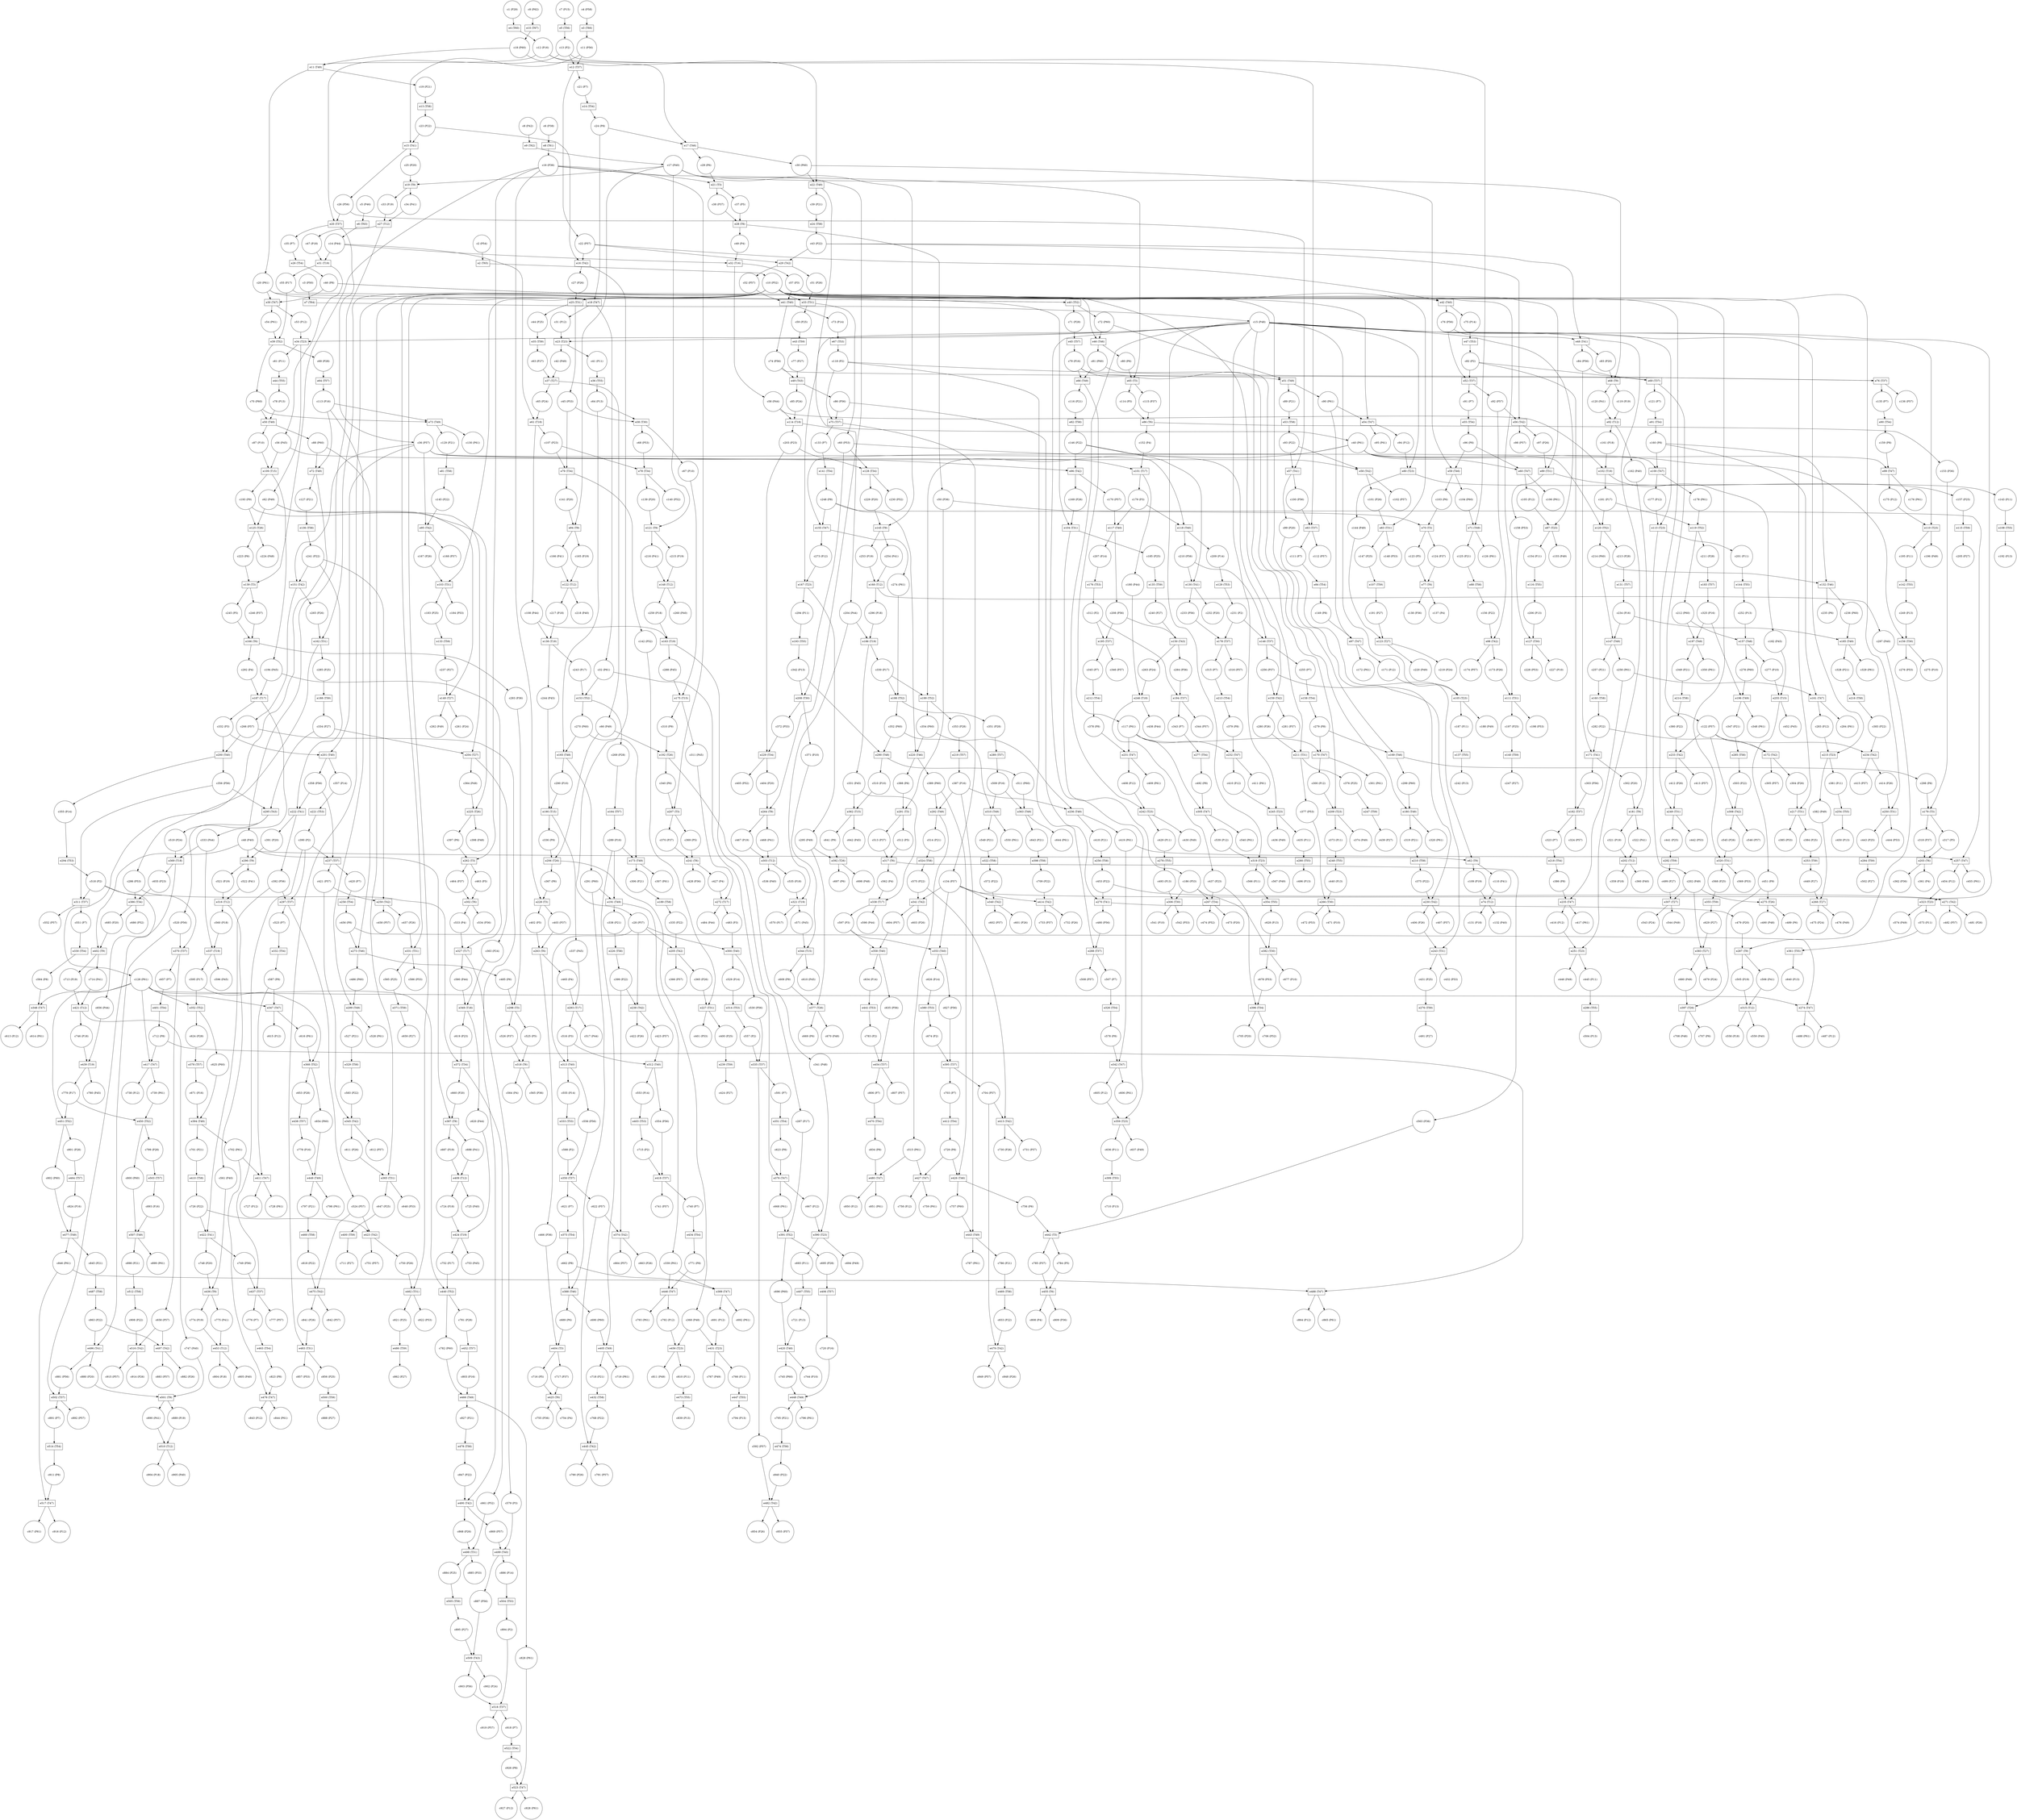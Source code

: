 digraph PetriNet {
// Places
p87 [shape=circle label="c87 (P10)"];
p726 [shape=circle label="c726 (P22)"];
p312 [shape=circle label="c312 (P2)"];
p300 [shape=circle label="c300 (P12)"];
p806 [shape=circle label="c806 (P7)"];
p158 [shape=circle label="c158 (P53)"];
p135 [shape=circle label="c135 (P7)"];
p170 [shape=circle label="c170 (P57)"];
p490 [shape=circle label="c490 (P48)"];
p128 [shape=circle label="c128 (P61)"];
p232 [shape=circle label="c232 (P20)"];
p117 [shape=circle label="c117 (P61)"];
p279 [shape=circle label="c279 (P8)"];
p9 [shape=circle label="c9 (P62)"];
p111 [shape=circle label="c111 (P7)"];
p212 [shape=circle label="c212 (P60)"];
p915 [shape=circle label="c915 (P57)"];
p264 [shape=circle label="c264 (P56)"];
p228 [shape=circle label="c228 (P53)"];
p415 [shape=circle label="c415 (P57)"];
p114 [shape=circle label="c114 (P5)"];
p286 [shape=circle label="c286 (P53)"];
p641 [shape=circle label="c641 (P9)"];
p260 [shape=circle label="c260 (P40)"];
p342 [shape=circle label="c342 (P13)"];
p609 [shape=circle label="c609 (P9)"];
p402 [shape=circle label="c402 (P5)"];
p98 [shape=circle label="c98 (P57)"];
p797 [shape=circle label="c797 (P21)"];
p562 [shape=circle label="c562 (P4)"];
p397 [shape=circle label="c397 (P6)"];
p431 [shape=circle label="c431 (P25)"];
p161 [shape=circle label="c161 (P18)"];
p195 [shape=circle label="c195 (P11)"];
p541 [shape=circle label="c541 (P10)"];
p622 [shape=circle label="c622 (P57)"];
p474 [shape=circle label="c474 (P52)"];
p262 [shape=circle label="c262 (P49)"];
p390 [shape=circle label="c390 (P2)"];
p418 [shape=circle label="c418 (P21)"];
p76 [shape=circle label="c76 (P56)"];
p475 [shape=circle label="c475 (P24)"];
p730 [shape=circle label="c730 (P26)"];
p305 [shape=circle label="c305 (P57)"];
p446 [shape=circle label="c446 (P49)"];
p265 [shape=circle label="c265 (P26)"];
p127 [shape=circle label="c127 (P21)"];
p655 [shape=circle label="c655 (P23)"];
p903 [shape=circle label="c903 (P56)"];
p235 [shape=circle label="c235 (P6)"];
p602 [shape=circle label="c602 (P57)"];
p888 [shape=circle label="c888 (P27)"];
p410 [shape=circle label="c410 (P12)"];
p519 [shape=circle label="c519 (P24)"];
p183 [shape=circle label="c183 (P25)"];
p484 [shape=circle label="c484 (P44)"];
p827 [shape=circle label="c827 (P21)"];
p854 [shape=circle label="c854 (P26)"];
p201 [shape=circle label="c201 (P11)"];
p767 [shape=circle label="c767 (P49)"];
p472 [shape=circle label="c472 (P53)"];
p615 [shape=circle label="c615 (P12)"];
p223 [shape=circle label="c223 (P6)"];
p580 [shape=circle label="c580 (P44)"];
p843 [shape=circle label="c843 (P12)"];
p782 [shape=circle label="c782 (P60)"];
p746 [shape=circle label="c746 (P18)"];
p517 [shape=circle label="c517 (P44)"];
p709 [shape=circle label="c709 (P22)"];
p868 [shape=circle label="c868 (P26)"];
p664 [shape=circle label="c664 (P57)"];
p259 [shape=circle label="c259 (P18)"];
p572 [shape=circle label="c572 (P22)"];
p553 [shape=circle label="c553 (P14)"];
p774 [shape=circle label="c774 (P19)"];
p662 [shape=circle label="c662 (P8)"];
p14 [shape=circle label="c14 (P44)"];
p121 [shape=circle label="c121 (P7)"];
p209 [shape=circle label="c209 (P14)"];
p40 [shape=circle label="c40 (P61)"];
p1 [shape=circle label="c1 (P29)"];
p422 [shape=circle label="c422 (P26)"];
p588 [shape=circle label="c588 (P2)"];
p20 [shape=circle label="c20 (P61)"];
p351 [shape=circle label="c351 (P28)"];
p155 [shape=circle label="c155 (P49)"];
p120 [shape=circle label="c120 (P41)"];
p95 [shape=circle label="c95 (P61)"];
p129 [shape=circle label="c129 (P21)"];
p30 [shape=circle label="c30 (P60)"];
p642 [shape=circle label="c642 (P45)"];
p174 [shape=circle label="c174 (P57)"];
p197 [shape=circle label="c197 (P25)"];
p167 [shape=circle label="c167 (P26)"];
p108 [shape=circle label="c108 (P44)"];
p713 [shape=circle label="c713 (P19)"];
p84 [shape=circle label="c84 (P56)"];
p102 [shape=circle label="c102 (P57)"];
p624 [shape=circle label="c624 (P28)"];
p799 [shape=circle label="c799 (P28)"];
p776 [shape=circle label="c776 (P7)"];
p592 [shape=circle label="c592 (P57)"];
p808 [shape=circle label="c808 (P4)"];
p359 [shape=circle label="c359 (P18)"];
p466 [shape=circle label="c466 (P36)"];
p64 [shape=circle label="c64 (P13)"];
p800 [shape=circle label="c800 (P60)"];
p276 [shape=circle label="c276 (P53)"];
p869 [shape=circle label="c869 (P57)"];
p437 [shape=circle label="c437 (P23)"];
p575 [shape=circle label="c575 (P22)"];
p505 [shape=circle label="c505 (P19)"];
p611 [shape=circle label="c611 (P26)"];
p294 [shape=circle label="c294 (P11)"];
p667 [shape=circle label="c667 (P12)"];
p405 [shape=circle label="c405 (P52)"];
p362 [shape=circle label="c362 (P36)"];
p508 [shape=circle label="c508 (P57)"];
p702 [shape=circle label="c702 (P61)"];
p436 [shape=circle label="c436 (P49)"];
p846 [shape=circle label="c846 (P61)"];
p591 [shape=circle label="c591 (P7)"];
p926 [shape=circle label="c926 (P8)"];
p144 [shape=circle label="c144 (P49)"];
p348 [shape=circle label="c348 (P61)"];
p53 [shape=circle label="c53 (P12)"];
p173 [shape=circle label="c173 (P26)"];
p3 [shape=circle label="c3 (P50)"];
p353 [shape=circle label="c353 (P28)"];
p578 [shape=circle label="c578 (P8)"];
p601 [shape=circle label="c601 (P26)"];
p716 [shape=circle label="c716 (P5)"];
p423 [shape=circle label="c423 (P57)"];
p821 [shape=circle label="c821 (P25)"];
p678 [shape=circle label="c678 (P53)"];
p456 [shape=circle label="c456 (P8)"];
p58 [shape=circle label="c58 (P44)"];
p564 [shape=circle label="c564 (P4)"];
p908 [shape=circle label="c908 (P22)"];
p280 [shape=circle label="c280 (P26)"];
p166 [shape=circle label="c166 (P41)"];
p733 [shape=circle label="c733 (P57)"];
p93 [shape=circle label="c93 (P22)"];
p360 [shape=circle label="c360 (P40)"];
p518 [shape=circle label="c518 (P2)"];
p196 [shape=circle label="c196 (P49)"];
p467 [shape=circle label="c467 (P19)"];
p118 [shape=circle label="c118 (P2)"];
p689 [shape=circle label="c689 (P6)"];
p845 [shape=circle label="c845 (P21)"];
p556 [shape=circle label="c556 (P56)"];
p758 [shape=circle label="c758 (P12)"];
p414 [shape=circle label="c414 (P26)"];
p847 [shape=circle label="c847 (P22)"];
p543 [shape=circle label="c543 (P24)"];
p48 [shape=circle label="c48 (P40)"];
p567 [shape=circle label="c567 (P49)"];
p284 [shape=circle label="c284 (P61)"];
p521 [shape=circle label="c521 (P19)"];
p419 [shape=circle label="c419 (P61)"];
p321 [shape=circle label="c321 (P19)"];
p82 [shape=circle label="c82 (P2)"];
p701 [shape=circle label="c701 (P21)"];
p523 [shape=circle label="c523 (P7)"];
p79 [shape=circle label="c79 (P16)"];
p526 [shape=circle label="c526 (P37)"];
p339 [shape=circle label="c339 (P61)"];
p880 [shape=circle label="c880 (P20)"];
p392 [shape=circle label="c392 (P56)"];
p54 [shape=circle label="c54 (P61)"];
p302 [shape=circle label="c302 (P20)"];
p558 [shape=circle label="c558 (P18)"];
p304 [shape=circle label="c304 (P26)"];
p528 [shape=circle label="c528 (P61)"];
p536 [shape=circle label="c536 (P40)"];
p125 [shape=circle label="c125 (P21)"];
p727 [shape=circle label="c727 (P12)"];
p162 [shape=circle label="c162 (P40)"];
p24 [shape=circle label="c24 (P8)"];
p777 [shape=circle label="c777 (P57)"];
p185 [shape=circle label="c185 (P25)"];
p603 [shape=circle label="c603 (P26)"];
p605 [shape=circle label="c605 (P12)"];
p693 [shape=circle label="c693 (P11)"];
p790 [shape=circle label="c790 (P26)"];
p75 [shape=circle label="c75 (P14)"];
p489 [shape=circle label="c489 (P6)"];
p883 [shape=circle label="c883 (P57)"];
p293 [shape=circle label="c293 (P36)"];
p99 [shape=circle label="c99 (P20)"];
p732 [shape=circle label="c732 (P26)"];
p255 [shape=circle label="c255 (P7)"];
p881 [shape=circle label="c881 (P56)"];
p136 [shape=circle label="c136 (P57)"];
p680 [shape=circle label="c680 (P49)"];
p849 [shape=circle label="c849 (P57)"];
p886 [shape=circle label="c886 (P14)"];
p80 [shape=circle label="c80 (P6)"];
p216 [shape=circle label="c216 (P41)"];
p172 [shape=circle label="c172 (P61)"];
p428 [shape=circle label="c428 (P36)"];
p220 [shape=circle label="c220 (P49)"];
p864 [shape=circle label="c864 (P12)"];
p356 [shape=circle label="c356 (P56)"];
p695 [shape=circle label="c695 (P28)"];
p205 [shape=circle label="c205 (P27)"];
p643 [shape=circle label="c643 (P21)"];
p454 [shape=circle label="c454 (P12)"];
p712 [shape=circle label="c712 (P8)"];
p597 [shape=circle label="c597 (P3)"];
p502 [shape=circle label="c502 (P27)"];
p4 [shape=circle label="c4 (P58)"];
p70 [shape=circle label="c70 (P60)"];
p549 [shape=circle label="c549 (P21)"];
p269 [shape=circle label="c269 (P28)"];
p165 [shape=circle label="c165 (P19)"];
p751 [shape=circle label="c751 (P57)"];
p744 [shape=circle label="c744 (P10)"];
p241 [shape=circle label="c241 (P22)"];
p363 [shape=circle label="c363 (P24)"];
p585 [shape=circle label="c585 (P25)"];
p783 [shape=circle label="c783 (P2)"];
p115 [shape=circle label="c115 (P37)"];
p236 [shape=circle label="c236 (P60)"];
p245 [shape=circle label="c245 (P5)"];
p802 [shape=circle label="c802 (P60)"];
p385 [shape=circle label="c385 (P53)"];
p635 [shape=circle label="c635 (P56)"];
p352 [shape=circle label="c352 (P60)"];
p711 [shape=circle label="c711 (P27)"];
p344 [shape=circle label="c344 (P57)"];
p275 [shape=circle label="c275 (P10)"];
p21 [shape=circle label="c21 (P7)"];
p435 [shape=circle label="c435 (P11)"];
p283 [shape=circle label="c283 (P12)"];
p674 [shape=circle label="c674 (P2)"];
p233 [shape=circle label="c233 (P56)"];
p504 [shape=circle label="c504 (P13)"];
p377 [shape=circle label="c377 (P53)"];
p626 [shape=circle label="c626 (P14)"];
p270 [shape=circle label="c270 (P60)"];
p244 [shape=circle label="c244 (P45)"];
p464 [shape=circle label="c464 (P37)"];
p741 [shape=circle label="c741 (P57)"];
p13 [shape=circle label="c13 (P2)"];
p824 [shape=circle label="c824 (P16)"];
p22 [shape=circle label="c22 (P57)"];
p738 [shape=circle label="c738 (P12)"];
p88 [shape=circle label="c88 (P60)"];
p647 [shape=circle label="c647 (P25)"];
p717 [shape=circle label="c717 (P37)"];
p130 [shape=circle label="c130 (P61)"];
p724 [shape=circle label="c724 (P18)"];
p927 [shape=circle label="c927 (P12)"];
p904 [shape=circle label="c904 (P18)"];
p745 [shape=circle label="c745 (P60)"];
p104 [shape=circle label="c104 (P60)"];
p687 [shape=circle label="c687 (P19)"];
p56 [shape=circle label="c56 (P45)"];
p850 [shape=circle label="c850 (P12)"];
p544 [shape=circle label="c544 (P49)"];
p153 [shape=circle label="c153 (P36)"];
p834 [shape=circle label="c834 (P8)"];
p757 [shape=circle label="c757 (P60)"];
p340 [shape=circle label="c340 (P6)"];
p748 [shape=circle label="c748 (P20)"];
p644 [shape=circle label="c644 (P61)"];
p919 [shape=circle label="c919 (P57)"];
p669 [shape=circle label="c669 (P6)"];
p349 [shape=circle label="c349 (P21)"];
p514 [shape=circle label="c514 (P21)"];
p86 [shape=circle label="c86 (P56)"];
p892 [shape=circle label="c892 (P57)"];
p778 [shape=circle label="c778 (P16)"];
p688 [shape=circle label="c688 (P41)"];
p725 [shape=circle label="c725 (P40)"];
p728 [shape=circle label="c728 (P61)"];
p368 [shape=circle label="c368 (P48)"];
p8 [shape=circle label="c8 (P42)"];
p231 [shape=circle label="c231 (P2)"];
p325 [shape=circle label="c325 (P16)"];
p491 [shape=circle label="c491 (P27)"];
p766 [shape=circle label="c766 (P11)"];
p406 [shape=circle label="c406 (P26)"];
p357 [shape=circle label="c357 (P14)"];
p391 [shape=circle label="c391 (P20)"];
p690 [shape=circle label="c690 (P60)"];
p180 [shape=circle label="c180 (P44)"];
p203 [shape=circle label="c203 (P23)"];
p718 [shape=circle label="c718 (P21)"];
p610 [shape=circle label="c610 (P45)"];
p895 [shape=circle label="c895 (P27)"];
p33 [shape=circle label="c33 (P19)"];
p715 [shape=circle label="c715 (P2)"];
p336 [shape=circle label="c336 (P9)"];
p677 [shape=circle label="c677 (P10)"];
p74 [shape=circle label="c74 (P56)"];
p710 [shape=circle label="c710 (P13)"];
p295 [shape=circle label="c295 (P49)"];
p670 [shape=circle label="c670 (P48)"];
p917 [shape=circle label="c917 (P61)"];
p107 [shape=circle label="c107 (P23)"];
p787 [shape=circle label="c787 (P61)"];
p32 [shape=circle label="c32 (P61)"];
p175 [shape=circle label="c175 (P12)"];
p176 [shape=circle label="c176 (P61)"];
p25 [shape=circle label="c25 (P20)"];
p840 [shape=circle label="c840 (P22)"];
p794 [shape=circle label="c794 (P13)"];
p686 [shape=circle label="c686 (P52)"];
p596 [shape=circle label="c596 (P45)"];
p884 [shape=circle label="c884 (P25)"];
p399 [shape=circle label="c399 (P22)"];
p38 [shape=circle label="c38 (P37)"];
p331 [shape=circle label="c331 (P45)"];
p358 [shape=circle label="c358 (P56)"];
p211 [shape=circle label="c211 (P28)"];
p101 [shape=circle label="c101 (P26)"];
p10 [shape=circle label="c10 (P52)"];
p731 [shape=circle label="c731 (P57)"];
p37 [shape=circle label="c37 (P5)"];
p282 [shape=circle label="c282 (P22)"];
p894 [shape=circle label="c894 (P2)"];
p324 [shape=circle label="c324 (P57)"];
p657 [shape=circle label="c657 (P7)"];
p105 [shape=circle label="c105 (P12)"];
p401 [shape=circle label="c401 (P53)"];
p27 [shape=circle label="c27 (P26)"];
p424 [shape=circle label="c424 (P27)"];
p855 [shape=circle label="c855 (P57)"];
p668 [shape=circle label="c668 (P61)"];
p692 [shape=circle label="c692 (P61)"];
p480 [shape=circle label="c480 (P56)"];
p248 [shape=circle label="c248 (P8)"];
p94 [shape=circle label="c94 (P12)"];
p539 [shape=circle label="c539 (P12)"];
p210 [shape=circle label="c210 (P56)"];
p663 [shape=circle label="c663 (P26)"];
p346 [shape=circle label="c346 (P57)"];
p621 [shape=circle label="c621 (P7)"];
p186 [shape=circle label="c186 (P53)"];
p29 [shape=circle label="c29 (P6)"];
p796 [shape=circle label="c796 (P61)"];
p178 [shape=circle label="c178 (P61)"];
p928 [shape=circle label="c928 (P61)"];
p12 [shape=circle label="c12 (P16)"];
p49 [shape=circle label="c49 (P4)"];
p574 [shape=circle label="c574 (P49)"];
p123 [shape=circle label="c123 (P5)"];
p66 [shape=circle label="c66 (P49)"];
p373 [shape=circle label="c373 (P11)"];
p473 [shape=circle label="c473 (P20)"];
p6 [shape=circle label="c6 (P38)"];
p445 [shape=circle label="c445 (P11)"];
p453 [shape=circle label="c453 (P22)"];
p807 [shape=circle label="c807 (P57)"];
p506 [shape=circle label="c506 (P41)"];
p848 [shape=circle label="c848 (P26)"];
p785 [shape=circle label="c785 (P37)"];
p383 [shape=circle label="c383 (P22)"];
p364 [shape=circle label="c364 (P49)"];
p509 [shape=circle label="c509 (P16)"];
p5 [shape=circle label="c5 (P46)"];
p171 [shape=circle label="c171 (P12)"];
p811 [shape=circle label="c811 (P49)"];
p386 [shape=circle label="c386 (P8)"];
p557 [shape=circle label="c557 (P2)"];
p404 [shape=circle label="c404 (P20)"];
p242 [shape=circle label="c242 (P13)"];
p449 [shape=circle label="c449 (P27)"];
p535 [shape=circle label="c535 (P18)"];
p126 [shape=circle label="c126 (P61)"];
p96 [shape=circle label="c96 (P8)"];
p122 [shape=circle label="c122 (P57)"];
p659 [shape=circle label="c659 (P27)"];
p749 [shape=circle label="c749 (P56)"];
p374 [shape=circle label="c374 (P49)"];
p604 [shape=circle label="c604 (P57)"];
p315 [shape=circle label="c315 (P7)"];
p109 [shape=circle label="c109 (P19)"];
p739 [shape=circle label="c739 (P61)"];
p61 [shape=circle label="c61 (P11)"];
p46 [shape=circle label="c46 (P8)"];
p60 [shape=circle label="c60 (P53)"];
p204 [shape=circle label="c204 (P44)"];
p69 [shape=circle label="c69 (P28)"];
p371 [shape=circle label="c371 (P10)"];
p44 [shape=circle label="c44 (P25)"];
p545 [shape=circle label="c545 (P26)"];
p606 [shape=circle label="c606 (P61)"];
p316 [shape=circle label="c316 (P57)"];
p306 [shape=circle label="c306 (P21)"];
p455 [shape=circle label="c455 (P61)"];
p640 [shape=circle label="c640 (P13)"];
p488 [shape=circle label="c488 (P61)"];
p801 [shape=circle label="c801 (P28)"];
p169 [shape=circle label="c169 (P26)"];
p752 [shape=circle label="c752 (P17)"];
p563 [shape=circle label="c563 (P36)"];
p202 [shape=circle label="c202 (P49)"];
p206 [shape=circle label="c206 (P13)"];
p533 [shape=circle label="c533 (P4)"];
p450 [shape=circle label="c450 (P13)"];
p253 [shape=circle label="c253 (P19)"];
p905 [shape=circle label="c905 (P40)"];
p708 [shape=circle label="c708 (P48)"];
p398 [shape=circle label="c398 (P48)"];
p559 [shape=circle label="c559 (P40)"];
p208 [shape=circle label="c208 (P56)"];
p160 [shape=circle label="c160 (P8)"];
p45 [shape=circle label="c45 (P53)"];
p891 [shape=circle label="c891 (P7)"];
p671 [shape=circle label="c671 (P16)"];
p287 [shape=circle label="c287 (P17)"];
p411 [shape=circle label="c411 (P61)"];
p527 [shape=circle label="c527 (P21)"];
p147 [shape=circle label="c147 (P25)"];
p318 [shape=circle label="c318 (P37)"];
p452 [shape=circle label="c452 (P45)"];
p292 [shape=circle label="c292 (P4)"];
p343 [shape=circle label="c343 (P7)"];
p828 [shape=circle label="c828 (P61)"];
p224 [shape=circle label="c224 (P48)"];
p458 [shape=circle label="c458 (P57)"];
p613 [shape=circle label="c613 (P12)"];
p412 [shape=circle label="c412 (P26)"];
p704 [shape=circle label="c704 (P57)"];
p71 [shape=circle label="c71 (P28)"];
p661 [shape=circle label="c661 (P52)"];
p28 [shape=circle label="c28 (P57)"];
p214 [shape=circle label="c214 (P60)"];
p511 [shape=circle label="c511 (P60)"];
p78 [shape=circle label="c78 (P13)"];
p694 [shape=circle label="c694 (P49)"];
p916 [shape=circle label="c916 (P12)"];
p441 [shape=circle label="c441 (P25)"];
p376 [shape=circle label="c376 (P25)"];
p124 [shape=circle label="c124 (P37)"];
p784 [shape=circle label="c784 (P5)"];
p384 [shape=circle label="c384 (P25)"];
p378 [shape=circle label="c378 (P8)"];
p863 [shape=circle label="c863 (P22)"];
p35 [shape=circle label="c35 (P7)"];
p720 [shape=circle label="c720 (P16)"];
p403 [shape=circle label="c403 (P37)"];
p254 [shape=circle label="c254 (P41)"];
p890 [shape=circle label="c890 (P41)"];
p52 [shape=circle label="c52 (P57)"];
p290 [shape=circle label="c290 (P10)"];
p131 [shape=circle label="c131 (P18)"];
p885 [shape=circle label="c885 (P53)"];
p513 [shape=circle label="c513 (P37)"];
p534 [shape=circle label="c534 (P36)"];
p565 [shape=circle label="c565 (P36)"];
p89 [shape=circle label="c89 (P21)"];
p388 [shape=circle label="c388 (P6)"];
p141 [shape=circle label="c141 (P20)"];
p696 [shape=circle label="c696 (P60)"];
p288 [shape=circle label="c288 (P45)"];
p442 [shape=circle label="c442 (P53)"];
p619 [shape=circle label="c619 (P23)"];
p181 [shape=circle label="c181 (P17)"];
p387 [shape=circle label="c387 (P16)"];
p299 [shape=circle label="c299 (P60)"];
p132 [shape=circle label="c132 (P40)"];
p793 [shape=circle label="c793 (P61)"];
p97 [shape=circle label="c97 (P26)"];
p332 [shape=circle label="c332 (P3)"];
p648 [shape=circle label="c648 (P53)"];
p217 [shape=circle label="c217 (P18)"];
p354 [shape=circle label="c354 (P60)"];
p798 [shape=circle label="c798 (P61)"];
p598 [shape=circle label="c598 (P44)"];
p569 [shape=circle label="c569 (P53)"];
p898 [shape=circle label="c898 (P21)"];
p156 [shape=circle label="c156 (P22)"];
p182 [shape=circle label="c182 (P45)"];
p482 [shape=circle label="c482 (P57)"];
p234 [shape=circle label="c234 (P16)"];
p230 [shape=circle label="c230 (P52)"];
p416 [shape=circle label="c416 (P12)"];
p375 [shape=circle label="c375 (P22)"];
p809 [shape=circle label="c809 (P36)"];
p148 [shape=circle label="c148 (P53)"];
p370 [shape=circle label="c370 (P37)"];
p792 [shape=circle label="c792 (P12)"];
p440 [shape=circle label="c440 (P13)"];
p658 [shape=circle label="c658 (P57)"];
p719 [shape=circle label="c719 (P61)"];
p11 [shape=circle label="c11 (P56)"];
p579 [shape=circle label="c579 (P3)"];
p636 [shape=circle label="c636 (P11)"];
p194 [shape=circle label="c194 (P45)"];
p116 [shape=circle label="c116 (P21)"];
p522 [shape=circle label="c522 (P41)"];
p68 [shape=circle label="c68 (P53)"];
p191 [shape=circle label="c191 (P27)"];
p63 [shape=circle label="c63 (P27)"];
p780 [shape=circle label="c780 (P45)"];
p516 [shape=circle label="c516 (P3)"];
p278 [shape=circle label="c278 (P60)"];
p138 [shape=circle label="c138 (P36)"];
p256 [shape=circle label="c256 (P57)"];
p586 [shape=circle label="c586 (P53)"];
p851 [shape=circle label="c851 (P61)"];
p552 [shape=circle label="c552 (P57)"];
p381 [shape=circle label="c381 (P11)"];
p263 [shape=circle label="c263 (P24)"];
p19 [shape=circle label="c19 (P21)"];
p520 [shape=circle label="c520 (P56)"];
p818 [shape=circle label="c818 (P22)"];
p252 [shape=circle label="c252 (P13)"];
p457 [shape=circle label="c457 (P26)"];
p747 [shape=circle label="c747 (P40)"];
p39 [shape=circle label="c39 (P21)"];
p310 [shape=circle label="c310 (P9)"];
p334 [shape=circle label="c334 (P27)"];
p691 [shape=circle label="c691 (P12)"];
p328 [shape=circle label="c328 (P21)"];
p759 [shape=circle label="c759 (P61)"];
p347 [shape=circle label="c347 (P21)"];
p857 [shape=circle label="c857 (P53)"];
p471 [shape=circle label="c471 (P10)"];
p660 [shape=circle label="c660 (P20)"];
p755 [shape=circle label="c755 (P36)"];
p546 [shape=circle label="c546 (P57)"];
p844 [shape=circle label="c844 (P61)"];
p177 [shape=circle label="c177 (P12)"];
p786 [shape=circle label="c786 (P21)"];
p187 [shape=circle label="c187 (P11)"];
p140 [shape=circle label="c140 (P52)"];
p476 [shape=circle label="c476 (P49)"];
p882 [shape=circle label="c882 (P26)"];
p918 [shape=circle label="c918 (P7)"];
p899 [shape=circle label="c899 (P61)"];
p753 [shape=circle label="c753 (P45)"];
p77 [shape=circle label="c77 (P27)"];
p157 [shape=circle label="c157 (P25)"];
p493 [shape=circle label="c493 (P13)"];
p207 [shape=circle label="c207 (P14)"];
p168 [shape=circle label="c168 (P57)"];
p515 [shape=circle label="c515 (P61)"];
p103 [shape=circle label="c103 (P6)"];
p317 [shape=circle label="c317 (P5)"];
p496 [shape=circle label="c496 (P13)"];
p432 [shape=circle label="c432 (P53)"];
p614 [shape=circle label="c614 (P61)"];
p420 [shape=circle label="c420 (P7)"];
p530 [shape=circle label="c530 (P56)"];
p841 [shape=circle label="c841 (P26)"];
p382 [shape=circle label="c382 (P49)"];
p705 [shape=circle label="c705 (P20)"];
p146 [shape=circle label="c146 (P22)"];
p914 [shape=circle label="c914 (P26)"];
p697 [shape=circle label="c697 (P6)"];
p540 [shape=circle label="c540 (P61)"];
p301 [shape=circle label="c301 (P61)"];
p36 [shape=circle label="c36 (P57)"];
p756 [shape=circle label="c756 (P6)"];
p65 [shape=circle label="c65 (P24)"];
p902 [shape=circle label="c902 (P24)"];
p653 [shape=circle label="c653 (P28)"];
p483 [shape=circle label="c483 (P3)"];
p417 [shape=circle label="c417 (P61)"];
p184 [shape=circle label="c184 (P53)"];
p479 [shape=circle label="c479 (P20)"];
p311 [shape=circle label="c311 (P45)"];
p26 [shape=circle label="c26 (P56)"];
p407 [shape=circle label="c407 (P57)"];
p893 [shape=circle label="c893 (P16)"];
p193 [shape=circle label="c193 (P9)"];
p152 [shape=circle label="c152 (P4)"];
p243 [shape=circle label="c243 (P17)"];
p188 [shape=circle label="c188 (P49)"];
p281 [shape=circle label="c281 (P57)"];
p487 [shape=circle label="c487 (P12)"];
p361 [shape=circle label="c361 (P4)"];
p833 [shape=circle label="c833 (P22)"];
p570 [shape=circle label="c570 (P17)"];
p637 [shape=circle label="c637 (P49)"];
p703 [shape=circle label="c703 (P7)"];
p43 [shape=circle label="c43 (P22)"];
p18 [shape=circle label="c18 (P60)"];
p159 [shape=circle label="c159 (P8)"];
p561 [shape=circle label="c561 (P40)"];
p215 [shape=circle label="c215 (P19)"];
p213 [shape=circle label="c213 (P28)"];
p139 [shape=circle label="c139 (P20)"];
p297 [shape=circle label="c297 (P40)"];
p372 [shape=circle label="c372 (P53)"];
p333 [shape=circle label="c333 (P44)"];
p421 [shape=circle label="c421 (P57)"];
p198 [shape=circle label="c198 (P53)"];
p627 [shape=circle label="c627 (P56)"];
p16 [shape=circle label="c16 (P36)"];
p7 [shape=circle label="c7 (P15)"];
p714 [shape=circle label="c714 (P41)"];
p628 [shape=circle label="c628 (P13)"];
p154 [shape=circle label="c154 (P11)"];
p143 [shape=circle label="c143 (P11)"];
p771 [shape=circle label="c771 (P8)"];
p510 [shape=circle label="c510 (P10)"];
p612 [shape=circle label="c612 (P57)"];
p142 [shape=circle label="c142 (P52)"];
p492 [shape=circle label="c492 (P8)"];
p330 [shape=circle label="c330 (P17)"];
p366 [shape=circle label="c366 (P57)"];
p740 [shape=circle label="c740 (P7)"];
p795 [shape=circle label="c795 (P21)"];
p463 [shape=circle label="c463 (P5)"];
p465 [shape=circle label="c465 (P4)"];
p823 [shape=circle label="c823 (P8)"];
p587 [shape=circle label="c587 (P8)"];
p389 [shape=circle label="c389 (P60)"];
p584 [shape=circle label="c584 (P8)"];
p791 [shape=circle label="c791 (P57)"];
p369 [shape=circle label="c369 (P5)"];
p365 [shape=circle label="c365 (P26)"];
p616 [shape=circle label="c616 (P61)"];
p110 [shape=circle label="c110 (P41)"];
p91 [shape=circle label="c91 (P7)"];
p706 [shape=circle label="c706 (P52)"];
p634 [shape=circle label="c634 (P14)"];
p133 [shape=circle label="c133 (P7)"];
p481 [shape=circle label="c481 (P26)"];
p524 [shape=circle label="c524 (P57)"];
p296 [shape=circle label="c296 (P18)"];
p499 [shape=circle label="c499 (P27)"];
p237 [shape=circle label="c237 (P27)"];
p542 [shape=circle label="c542 (P53)"];
p15 [shape=circle label="c15 (P48)"];
p625 [shape=circle label="c625 (P60)"];
p337 [shape=circle label="c337 (P45)"];
p85 [shape=circle label="c85 (P24)"];
p355 [shape=circle label="c355 (P14)"];
p57 [shape=circle label="c57 (P3)"];
p134 [shape=circle label="c134 (P57)"];
p322 [shape=circle label="c322 (P41)"];
p400 [shape=circle label="c400 (P25)"];
p911 [shape=circle label="c911 (P8)"];
p865 [shape=circle label="c865 (P61)"];
p822 [shape=circle label="c822 (P53)"];
p31 [shape=circle label="c31 (P12)"];
p303 [shape=circle label="c303 (P56)"];
p261 [shape=circle label="c261 (P24)"];
p779 [shape=circle label="c779 (P17)"];
p842 [shape=circle label="c842 (P57)"];
p750 [shape=circle label="c750 (P26)"];
p273 [shape=circle label="c273 (P12)"];
p427 [shape=circle label="c427 (P4)"];
p443 [shape=circle label="c443 (P25)"];
p380 [shape=circle label="c380 (P22)"];
p298 [shape=circle label="c298 (P6)"];
p92 [shape=circle label="c92 (P57)"];
p51 [shape=circle label="c51 (P26)"];
p583 [shape=circle label="c583 (P22)"];
p550 [shape=circle label="c550 (P61)"];
p679 [shape=circle label="c679 (P24)"];
p23 [shape=circle label="c23 (P22)"];
p2 [shape=circle label="c2 (P54)"];
p240 [shape=circle label="c240 (P27)"];
p83 [shape=circle label="c83 (P20)"];
p345 [shape=circle label="c345 (P7)"];
p629 [shape=circle label="c629 (P27)"];
p338 [shape=circle label="c338 (P21)"];
p55 [shape=circle label="c55 (P17)"];
p781 [shape=circle label="c781 (P28)"];
p119 [shape=circle label="c119 (P19)"];
p229 [shape=circle label="c229 (P20)"];
p59 [shape=circle label="c59 (P25)"];
p41 [shape=circle label="c41 (P11)"];
p72 [shape=circle label="c72 (P60)"];
p192 [shape=circle label="c192 (P13)"];
p289 [shape=circle label="c289 (P16)"];
p227 [shape=circle label="c227 (P10)"];
p409 [shape=circle label="c409 (P61)"];
p62 [shape=circle label="c62 (P49)"];
p112 [shape=circle label="c112 (P57)"];
p560 [shape=circle label="c560 (P18)"];
p81 [shape=circle label="c81 (P60)"];
p698 [shape=circle label="c698 (P48)"];
p137 [shape=circle label="c137 (P4)"];
p319 [shape=circle label="c319 (P21)"];
p804 [shape=circle label="c804 (P18)"];
p754 [shape=circle label="c754 (P4)"];
p439 [shape=circle label="c439 (P27)"];
p291 [shape=circle label="c291 (P60)"];
p246 [shape=circle label="c246 (P37)"];
p566 [shape=circle label="c566 (P11)"];
p839 [shape=circle label="c839 (P13)"];
p149 [shape=circle label="c149 (P8)"];
p350 [shape=circle label="c350 (P61)"];
p654 [shape=circle label="c654 (P60)"];
p656 [shape=circle label="c656 (P44)"];
p219 [shape=circle label="c219 (P24)"];
p887 [shape=circle label="c887 (P56)"];
p685 [shape=circle label="c685 (P20)"];
p529 [shape=circle label="c529 (P14)"];
p329 [shape=circle label="c329 (P61)"];
p438 [shape=circle label="c438 (P44)"];
p595 [shape=circle label="c595 (P17)"];
p367 [shape=circle label="c367 (P6)"];
p266 [shape=circle label="c266 (P57)"];
p768 [shape=circle label="c768 (P22)"];
p503 [shape=circle label="c503 (P22)"];
p274 [shape=circle label="c274 (P61)"];
p856 [shape=circle label="c856 (P25)"];
p341 [shape=circle label="c341 (P48)"];
p73 [shape=circle label="c73 (P14)"];
p512 [shape=circle label="c512 (P5)"];
p805 [shape=circle label="c805 (P40)"];
p507 [shape=circle label="c507 (P7)"];
p179 [shape=circle label="c179 (P3)"];
p775 [shape=circle label="c775 (P41)"];
p67 [shape=circle label="c67 (P10)"];
p100 [shape=circle label="c100 (P56)"];
p573 [shape=circle label="c573 (P11)"];
p90 [shape=circle label="c90 (P61)"];
p320 [shape=circle label="c320 (P61)"];
p247 [shape=circle label="c247 (P27)"];
p307 [shape=circle label="c307 (P61)"];
p803 [shape=circle label="c803 (P16)"];
p34 [shape=circle label="c34 (P41)"];
p810 [shape=circle label="c810 (P11)"];
p554 [shape=circle label="c554 (P56)"];
p106 [shape=circle label="c106 (P61)"];
p413 [shape=circle label="c413 (P57)"];
p258 [shape=circle label="c258 (P61)"];
p429 [shape=circle label="c429 (P11)"];
p707 [shape=circle label="c707 (P6)"];
p113 [shape=circle label="c113 (P16)"];
p620 [shape=circle label="c620 (P44)"];
p47 [shape=circle label="c47 (P18)"];
p525 [shape=circle label="c525 (P5)"];
p335 [shape=circle label="c335 (P22)"];
p50 [shape=circle label="c50 (P36)"];
p862 [shape=circle label="c862 (P27)"];
p889 [shape=circle label="c889 (P19)"];
p430 [shape=circle label="c430 (P49)"];
p551 [shape=circle label="c551 (P7)"];
p721 [shape=circle label="c721 (P13)"];
p468 [shape=circle label="c468 (P41)"];
p277 [shape=circle label="c277 (P10)"];
p257 [shape=circle label="c257 (P21)"];
p379 [shape=circle label="c379 (P8)"];
p568 [shape=circle label="c568 (P25)"];
p444 [shape=circle label="c444 (P53)"];
p17 [shape=circle label="c17 (P40)"];
p729 [shape=circle label="c729 (P8)"];
p555 [shape=circle label="c555 (P14)"];
p42 [shape=circle label="c42 (P49)"];
p486 [shape=circle label="c486 (P60)"];
p285 [shape=circle label="c285 (P25)"];
p571 [shape=circle label="c571 (P45)"];
p623 [shape=circle label="c623 (P8)"];
p145 [shape=circle label="c145 (P22)"];
p485 [shape=circle label="c485 (P6)"];
p408 [shape=circle label="c408 (P12)"];
p323 [shape=circle label="c323 (P7)"];
p218 [shape=circle label="c218 (P40)"];
p249 [shape=circle label="c249 (P13)"];
p451 [shape=circle label="c451 (P9)"];
// Transitions
t150 [shape=box label="e150 (T43)"];
t424 [shape=box label="e424 (T19)"];
t294 [shape=box label="e294 (T53)"];
t421 [shape=box label="e421 (T12)"];
t340 [shape=box label="e340 (T42)"];
t497 [shape=box label="e497 (T42)"];
t17 [shape=box label="e17 (T46)"];
t397 [shape=box label="e397 (T26)"];
t120 [shape=box label="e120 (T52)"];
t130 [shape=box label="e130 (T41)"];
t242 [shape=box label="e242 (T23)"];
t451 [shape=box label="e451 (T52)"];
t86 [shape=box label="e86 (T6)"];
t306 [shape=box label="e306 (T30)"];
t205 [shape=box label="e205 (T42)"];
t147 [shape=box label="e147 (T49)"];
t486 [shape=box label="e486 (T59)"];
t228 [shape=box label="e228 (T3)"];
t438 [shape=box label="e438 (T57)"];
t374 [shape=box label="e374 (T42)"];
t454 [shape=box label="e454 (T37)"];
t277 [shape=box label="e277 (T54)"];
t365 [shape=box label="e365 (T31)"];
t97 [shape=box label="e97 (T47)"];
t70 [shape=box label="e70 (T3)"];
t79 [shape=box label="e79 (T34)"];
t65 [shape=box label="e65 (T3)"];
t94 [shape=box label="e94 (T9)"];
t54 [shape=box label="e54 (T47)"];
t267 [shape=box label="e267 (T34)"];
t505 [shape=box label="e505 (T59)"];
t312 [shape=box label="e312 (T40)"];
t406 [shape=box label="e406 (T57)"];
t208 [shape=box label="e208 (T30)"];
t350 [shape=box label="e350 (T37)"];
t55 [shape=box label="e55 (T54)"];
t502 [shape=box label="e502 (T37)"];
t308 [shape=box label="e308 (T42)"];
t12 [shape=box label="e12 (T37)"];
t447 [shape=box label="e447 (T55)"];
t222 [shape=box label="e222 (T41)"];
t296 [shape=box label="e296 (T9)"];
t278 [shape=box label="e278 (T55)"];
t232 [shape=box label="e232 (T47)"];
t383 [shape=box label="e383 (T27)"];
t116 [shape=box label="e116 (T55)"];
t136 [shape=box label="e136 (T58)"];
t142 [shape=box label="e142 (T55)"];
t422 [shape=box label="e422 (T41)"];
t358 [shape=box label="e358 (T40)"];
t317 [shape=box label="e317 (T6)"];
t74 [shape=box label="e74 (T12)"];
t117 [shape=box label="e117 (T40)"];
t111 [shape=box label="e111 (T31)"];
t268 [shape=box label="e268 (T27)"];
t236 [shape=box label="e236 (T49)"];
t233 [shape=box label="e233 (T42)"];
t522 [shape=box label="e522 (T54)"];
t335 [shape=box label="e335 (T37)"];
t145 [shape=box label="e145 (T9)"];
t141 [shape=box label="e141 (T54)"];
t395 [shape=box label="e395 (T37)"];
t299 [shape=box label="e299 (T49)"];
t207 [shape=box label="e207 (T3)"];
t270 [shape=box label="e270 (T41)"];
t137 [shape=box label="e137 (T55)"];
t323 [shape=box label="e323 (T23)"];
t439 [shape=box label="e439 (T19)"];
t245 [shape=box label="e245 (T23)"];
t121 [shape=box label="e121 (T9)"];
t62 [shape=box label="e62 (T9)"];
t436 [shape=box label="e436 (T9)"];
t115 [shape=box label="e115 (T59)"];
t193 [shape=box label="e193 (T55)"];
t216 [shape=box label="e216 (T58)"];
t27 [shape=box label="e27 (T12)"];
t227 [shape=box label="e227 (T31)"];
t237 [shape=box label="e237 (T37)"];
t313 [shape=box label="e313 (T40)"];
t401 [shape=box label="e401 (T54)"];
t29 [shape=box label="e29 (T42)"];
t482 [shape=box label="e482 (T42)"];
t250 [shape=box label="e250 (T31)"];
t110 [shape=box label="e110 (T23)"];
t57 [shape=box label="e57 (T41)"];
t122 [shape=box label="e122 (T12)"];
t35 [shape=box label="e35 (T59)"];
t231 [shape=box label="e231 (T47)"];
t217 [shape=box label="e217 (T31)"];
t104 [shape=box label="e104 (T31)"];
t225 [shape=box label="e225 (T26)"];
t298 [shape=box label="e298 (T3)"];
t167 [shape=box label="e167 (T23)"];
t8 [shape=box label="e8 (T61)"];
t291 [shape=box label="e291 (T3)"];
t411 [shape=box label="e411 (T47)"];
t89 [shape=box label="e89 (T31)"];
t403 [shape=box label="e403 (T53)"];
t390 [shape=box label="e390 (T23)"];
t353 [shape=box label="e353 (T40)"];
t355 [shape=box label="e355 (T59)"];
t51 [shape=box label="e51 (T49)"];
t305 [shape=box label="e305 (T47)"];
t376 [shape=box label="e376 (T47)"];
t105 [shape=box label="e105 (T23)"];
t516 [shape=box label="e516 (T42)"];
t66 [shape=box label="e66 (T49)"];
t46 [shape=box label="e46 (T46)"];
t206 [shape=box label="e206 (T26)"];
t246 [shape=box label="e246 (T18)"];
t344 [shape=box label="e344 (T15)"];
t138 [shape=box label="e138 (T19)"];
t42 [shape=box label="e42 (T40)"];
t487 [shape=box label="e487 (T58)"];
t204 [shape=box label="e204 (T27)"];
t503 [shape=box label="e503 (T57)"];
t98 [shape=box label="e98 (T42)"];
t139 [shape=box label="e139 (T3)"];
t302 [shape=box label="e302 (T6)"];
t194 [shape=box label="e194 (T37)"];
t517 [shape=box label="e517 (T47)"];
t146 [shape=box label="e146 (T37)"];
t191 [shape=box label="e191 (T49)"];
t235 [shape=box label="e235 (T47)"];
t431 [shape=box label="e431 (T23)"];
t198 [shape=box label="e198 (T52)"];
t387 [shape=box label="e387 (T9)"];
t202 [shape=box label="e202 (T12)"];
t72 [shape=box label="e72 (T49)"];
t19 [shape=box label="e19 (T9)"];
t156 [shape=box label="e156 (T30)"];
t180 [shape=box label="e180 (T49)"];
t418 [shape=box label="e418 (T37)"];
t219 [shape=box label="e219 (T57)"];
t229 [shape=box label="e229 (T34)"];
t417 [shape=box label="e417 (T47)"];
t371 [shape=box label="e371 (T59)"];
t314 [shape=box label="e314 (T53)"];
t464 [shape=box label="e464 (T57)"];
t479 [shape=box label="e479 (T42)"];
t230 [shape=box label="e230 (T42)"];
t332 [shape=box label="e332 (T54)"];
t453 [shape=box label="e453 (T12)"];
t39 [shape=box label="e39 (T52)"];
t469 [shape=box label="e469 (T58)"];
t275 [shape=box label="e275 (T26)"];
t432 [shape=box label="e432 (T58)"];
t23 [shape=box label="e23 (T23)"];
t523 [shape=box label="e523 (T47)"];
t388 [shape=box label="e388 (T46)"];
t315 [shape=box label="e315 (T12)"];
t44 [shape=box label="e44 (T55)"];
t47 [shape=box label="e47 (T53)"];
t37 [shape=box label="e37 (T27)"];
t221 [shape=box label="e221 (T53)"];
t266 [shape=box label="e266 (T30)"];
t22 [shape=box label="e22 (T49)"];
t249 [shape=box label="e249 (T31)"];
t324 [shape=box label="e324 (T58)"];
t220 [shape=box label="e220 (T46)"];
t499 [shape=box label="e499 (T40)"];
t176 [shape=box label="e176 (T53)"];
t373 [shape=box label="e373 (T54)"];
t303 [shape=box label="e303 (T12)"];
t123 [shape=box label="e123 (T27)"];
t101 [shape=box label="e101 (T17)"];
t186 [shape=box label="e186 (T19)"];
t394 [shape=box label="e394 (T49)"];
t88 [shape=box label="e88 (T58)"];
t319 [shape=box label="e319 (T23)"];
t33 [shape=box label="e33 (T31)"];
t43 [shape=box label="e43 (T59)"];
t36 [shape=box label="e36 (T55)"];
t331 [shape=box label="e331 (T31)"];
t318 [shape=box label="e318 (T6)"];
t386 [shape=box label="e386 (T34)"];
t391 [shape=box label="e391 (T52)"];
t100 [shape=box label="e100 (T47)"];
t287 [shape=box label="e287 (T9)"];
t410 [shape=box label="e410 (T58)"];
t509 [shape=box label="e509 (T43)"];
t172 [shape=box label="e172 (T42)"];
t195 [shape=box label="e195 (T37)"];
t354 [shape=box label="e354 (T55)"];
t192 [shape=box label="e192 (T26)"];
t166 [shape=box label="e166 (T6)"];
t400 [shape=box label="e400 (T59)"];
t131 [shape=box label="e131 (T57)"];
t413 [shape=box label="e413 (T42)"];
t197 [shape=box label="e197 (T49)"];
t483 [shape=box label="e483 (T31)"];
t168 [shape=box label="e168 (T12)"];
t164 [shape=box label="e164 (T57)"];
t337 [shape=box label="e337 (T19)"];
t369 [shape=box label="e369 (T18)"];
t311 [shape=box label="e311 (T37)"];
t149 [shape=box label="e149 (T27)"];
t362 [shape=box label="e362 (T15)"];
t333 [shape=box label="e333 (T53)"];
t338 [shape=box label="e338 (T17)"];
t407 [shape=box label="e407 (T55)"];
t342 [shape=box label="e342 (T47)"];
t32 [shape=box label="e32 (T16)"];
t45 [shape=box label="e45 (T57)"];
t402 [shape=box label="e402 (T9)"];
t38 [shape=box label="e38 (T30)"];
t349 [shape=box label="e349 (T18)"];
t292 [shape=box label="e292 (T49)"];
t466 [shape=box label="e466 (T49)"];
t6 [shape=box label="e6 (T63)"];
t95 [shape=box label="e95 (T42)"];
t426 [shape=box label="e426 (T46)"];
t4 [shape=box label="e4 (T60)"];
t214 [shape=box label="e214 (T58)"];
t161 [shape=box label="e161 (T47)"];
t361 [shape=box label="e361 (T55)"];
t295 [shape=box label="e295 (T43)"];
t398 [shape=box label="e398 (T58)"];
t352 [shape=box label="e352 (T52)"];
t455 [shape=box label="e455 (T6)"];
t478 [shape=box label="e478 (T58)"];
t129 [shape=box label="e129 (T53)"];
t473 [shape=box label="e473 (T55)"];
t71 [shape=box label="e71 (T49)"];
t92 [shape=box label="e92 (T12)"];
t475 [shape=box label="e475 (T42)"];
t132 [shape=box label="e132 (T46)"];
t118 [shape=box label="e118 (T40)"];
t271 [shape=box label="e271 (T42)"];
t170 [shape=box label="e170 (T47)"];
t185 [shape=box label="e185 (T49)"];
t109 [shape=box label="e109 (T15)"];
t119 [shape=box label="e119 (T52)"];
t169 [shape=box label="e169 (T46)"];
t389 [shape=box label="e389 (T47)"];
t96 [shape=box label="e96 (T42)"];
t83 [shape=box label="e83 (T31)"];
t59 [shape=box label="e59 (T46)"];
t256 [shape=box label="e256 (T58)"];
t108 [shape=box label="e108 (T55)"];
t254 [shape=box label="e254 (T55)"];
t500 [shape=box label="e500 (T59)"];
t272 [shape=box label="e272 (T17)"];
t414 [shape=box label="e414 (T42)"];
t498 [shape=box label="e498 (T31)"];
t359 [shape=box label="e359 (T23)"];
t114 [shape=box label="e114 (T18)"];
t480 [shape=box label="e480 (T47)"];
t488 [shape=box label="e488 (T47)"];
t446 [shape=box label="e446 (T47)"];
t171 [shape=box label="e171 (T41)"];
t368 [shape=box label="e368 (T52)"];
t423 [shape=box label="e423 (T42)"];
t463 [shape=box label="e463 (T54)"];
t285 [shape=box label="e285 (T58)"];
t351 [shape=box label="e351 (T54)"];
t75 [shape=box label="e75 (T37)"];
t30 [shape=box label="e30 (T47)"];
t264 [shape=box label="e264 (T9)"];
t280 [shape=box label="e280 (T55)"];
t90 [shape=box label="e90 (T54)"];
t241 [shape=box label="e241 (T6)"];
t41 [shape=box label="e41 (T40)"];
t445 [shape=box label="e445 (T42)"];
t425 [shape=box label="e425 (T6)"];
t159 [shape=box label="e159 (T42)"];
t165 [shape=box label="e165 (T48)"];
t16 [shape=box label="e16 (T42)"];
t211 [shape=box label="e211 (T31)"];
t18 [shape=box label="e18 (T47)"];
t73 [shape=box label="e73 (T49)"];
t273 [shape=box label="e273 (T46)"];
t5 [shape=box label="e5 (T56)"];
t212 [shape=box label="e212 (T54)"];
t282 [shape=box label="e282 (T59)"];
t248 [shape=box label="e248 (T55)"];
t310 [shape=box label="e310 (T49)"];
t200 [shape=box label="e200 (T40)"];
t284 [shape=box label="e284 (T59)"];
t148 [shape=box label="e148 (T12)"];
t412 [shape=box label="e412 (T54)"];
t377 [shape=box label="e377 (T26)"];
t196 [shape=box label="e196 (T49)"];
t28 [shape=box label="e28 (T6)"];
t440 [shape=box label="e440 (T52)"];
t3 [shape=box label="e3 (T66)"];
t504 [shape=box label="e504 (T53)"];
t450 [shape=box label="e450 (T52)"];
t60 [shape=box label="e60 (T47)"];
t7 [shape=box label="e7 (T64)"];
t474 [shape=box label="e474 (T58)"];
t11 [shape=box label="e11 (T49)"];
t405 [shape=box label="e405 (T49)"];
t462 [shape=box label="e462 (T31)"];
t31 [shape=box label="e31 (T19)"];
t87 [shape=box label="e87 (T23)"];
t243 [shape=box label="e243 (T31)"];
t404 [shape=box label="e404 (T3)"];
t58 [shape=box label="e58 (T42)"];
t103 [shape=box label="e103 (T31)"];
t125 [shape=box label="e125 (T26)"];
t380 [shape=box label="e380 (T53)"];
t341 [shape=box label="e341 (T42)"];
t501 [shape=box label="e501 (T9)"];
t188 [shape=box label="e188 (T59)"];
t26 [shape=box label="e26 (T54)"];
t320 [shape=box label="e320 (T31)"];
t209 [shape=box label="e209 (T23)"];
t20 [shape=box label="e20 (T37)"];
t247 [shape=box label="e247 (T59)"];
t326 [shape=box label="e326 (T54)"];
t289 [shape=box label="e289 (T57)"];
t253 [shape=box label="e253 (T59)"];
t175 [shape=box label="e175 (T15)"];
t14 [shape=box label="e14 (T54)"];
t251 [shape=box label="e251 (T23)"];
t297 [shape=box label="e297 (T37)"];
t77 [shape=box label="e77 (T6)"];
t378 [shape=box label="e378 (T57)"];
t40 [shape=box label="e40 (T52)"];
t84 [shape=box label="e84 (T54)"];
t329 [shape=box label="e329 (T58)"];
t370 [shape=box label="e370 (T37)"];
t518 [shape=box label="e518 (T37)"];
t427 [shape=box label="e427 (T47)"];
t238 [shape=box label="e238 (T42)"];
t34 [shape=box label="e34 (T23)"];
t507 [shape=box label="e507 (T49)"];
t190 [shape=box label="e190 (T15)"];
t113 [shape=box label="e113 (T23)"];
t259 [shape=box label="e259 (T42)"];
t50 [shape=box label="e50 (T48)"];
t460 [shape=box label="e460 (T58)"];
t290 [shape=box label="e290 (T48)"];
t21 [shape=box label="e21 (T3)"];
t91 [shape=box label="e91 (T54)"];
t226 [shape=box label="e226 (T58)"];
t140 [shape=box label="e140 (T59)"];
t346 [shape=box label="e346 (T47)"];
t382 [shape=box label="e382 (T30)"];
t181 [shape=box label="e181 (T9)"];
t107 [shape=box label="e107 (T59)"];
t263 [shape=box label="e263 (T6)"];
t178 [shape=box label="e178 (T37)"];
t286 [shape=box label="e286 (T55)"];
t127 [shape=box label="e127 (T30)"];
t56 [shape=box label="e56 (T42)"];
t239 [shape=box label="e239 (T59)"];
t81 [shape=box label="e81 (T58)"];
t234 [shape=box label="e234 (T42)"];
t2 [shape=box label="e2 (T65)"];
t102 [shape=box label="e102 (T19)"];
t199 [shape=box label="e199 (T52)"];
t210 [shape=box label="e210 (T58)"];
t157 [shape=box label="e157 (T48)"];
t512 [shape=box label="e512 (T58)"];
t470 [shape=box label="e470 (T54)"];
t293 [shape=box label="e293 (T17)"];
t363 [shape=box label="e363 (T49)"];
t49 [shape=box label="e49 (T43)"];
t163 [shape=box label="e163 (T19)"];
t189 [shape=box label="e189 (T58)"];
t52 [shape=box label="e52 (T37)"];
t187 [shape=box label="e187 (T17)"];
t153 [shape=box label="e153 (T52)"];
t48 [shape=box label="e48 (T41)"];
t449 [shape=box label="e449 (T49)"];
t158 [shape=box label="e158 (T54)"];
t477 [shape=box label="e477 (T49)"];
t183 [shape=box label="e183 (T57)"];
t476 [shape=box label="e476 (T47)"];
t510 [shape=box label="e510 (T12)"];
t155 [shape=box label="e155 (T47)"];
t135 [shape=box label="e135 (T59)"];
t514 [shape=box label="e514 (T54)"];
t69 [shape=box label="e69 (T37)"];
t443 [shape=box label="e443 (T49)"];
t434 [shape=box label="e434 (T54)"];
t274 [shape=box label="e274 (T47)"];
t456 [shape=box label="e456 (T23)"];
t151 [shape=box label="e151 (T42)"];
t452 [shape=box label="e452 (T57)"];
t63 [shape=box label="e63 (T37)"];
t420 [shape=box label="e420 (T48)"];
t392 [shape=box label="e392 (T26)"];
t213 [shape=box label="e213 (T54)"];
t327 [shape=box label="e327 (T17)"];
t144 [shape=box label="e144 (T55)"];
t15 [shape=box label="e15 (T41)"];
t80 [shape=box label="e80 (T23)"];
t128 [shape=box label="e128 (T34)"];
t409 [shape=box label="e409 (T12)"];
t496 [shape=box label="e496 (T41)"];
t76 [shape=box label="e76 (T37)"];
t67 [shape=box label="e67 (T53)"];
t321 [shape=box label="e321 (T19)"];
t218 [shape=box label="e218 (T54)"];
t330 [shape=box label="e330 (T54)"];
t173 [shape=box label="e173 (T49)"];
t203 [shape=box label="e203 (T6)"];
t372 [shape=box label="e372 (T34)"];
t399 [shape=box label="e399 (T55)"];
t262 [shape=box label="e262 (T3)"];
t307 [shape=box label="e307 (T27)"];
t9 [shape=box label="e9 (T62)"];
t61 [shape=box label="e61 (T18)"];
t257 [shape=box label="e257 (T47)"];
t276 [shape=box label="e276 (T59)"];
t201 [shape=box label="e201 (T40)"];
t78 [shape=box label="e78 (T34)"];
t25 [shape=box label="e25 (T31)"];
t13 [shape=box label="e13 (T58)"];
t24 [shape=box label="e24 (T58)"];
t179 [shape=box label="e179 (T3)"];
t10 [shape=box label="e10 (T67)"];
t442 [shape=box label="e442 (T3)"];
t441 [shape=box label="e441 (T53)"];
t258 [shape=box label="e258 (T54)"];
t347 [shape=box label="e347 (T47)"];
t215 [shape=box label="e215 (T23)"];
t437 [shape=box label="e437 (T37)"];
t316 [shape=box label="e316 (T12)"];
t396 [shape=box label="e396 (T34)"];
t160 [shape=box label="e160 (T58)"];
t255 [shape=box label="e255 (T15)"];
t182 [shape=box label="e182 (T37)"];
t288 [shape=box label="e288 (T37)"];
t300 [shape=box label="e300 (T40)"];
t490 [shape=box label="e490 (T42)"];
t322 [shape=box label="e322 (T58)"];
t345 [shape=box label="e345 (T42)"];
t448 [shape=box label="e448 (T49)"];
t82 [shape=box label="e82 (T58)"];
t99 [shape=box label="e99 (T47)"];
t162 [shape=box label="e162 (T31)"];
t53 [shape=box label="e53 (T58)"];
t68 [shape=box label="e68 (T9)"];
t133 [shape=box label="e133 (T59)"];
t64 [shape=box label="e64 (T57)"];
// Edges
p87 -> t109;
p726 -> t422;
p726 -> t423;
p312 -> t195;
p312 -> t194;
p300 -> t209;
p806 -> t470;
p158 -> t127;
p135 -> t90;
p170 -> t117;
p128 -> t451;
p128 -> t417;
p128 -> t352;
p128 -> t440;
p128 -> t346;
p128 -> t274;
p128 -> t347;
p117 -> t170;
p117 -> t231;
p117 -> t232;
p117 -> t305;
p279 -> t169;
p279 -> t170;
p9 -> t10;
p111 -> t84;
p212 -> t197;
p212 -> t157;
p264 -> t194;
p114 -> t86;
p286 -> t372;
p286 -> t386;
p641 -> t392;
p342 -> t208;
p342 -> t290;
p609 -> t377;
p402 -> t263;
p797 -> t460;
p562 -> t338;
p397 -> t262;
p431 -> t276;
p161 -> t102;
p195 -> t142;
p622 -> t374;
p622 -> t445;
p390 -> t237;
p390 -> t297;
p390 -> t437;
p418 -> t256;
p76 -> t52;
p76 -> t48;
p265 -> t162;
p127 -> t136;
p655 -> t386;
p903 -> t518;
p410 -> t245;
p519 -> t369;
p183 -> t133;
p827 -> t478;
p201 -> t144;
p223 -> t139;
p580 -> t349;
p782 -> t466;
p746 -> t439;
p709 -> t414;
p868 -> t498;
p259 -> t163;
p572 -> t340;
p553 -> t403;
p774 -> t453;
p662 -> t388;
p662 -> t389;
p14 -> t31;
p14 -> t32;
p14 -> t61;
p121 -> t91;
p209 -> t129;
p40 -> t120;
p40 -> t100;
p40 -> t60;
p40 -> t199;
p40 -> t155;
p40 -> t99;
p1 -> t4;
p588 -> t350;
p20 -> t18;
p20 -> t30;
p20 -> t40;
p351 -> t289;
p120 -> t92;
p129 -> t81;
p30 -> t22;
p30 -> t59;
p197 -> t140;
p167 -> t103;
p108 -> t138;
p108 -> t163;
p713 -> t421;
p84 -> t69;
p84 -> t171;
p624 -> t378;
p799 -> t503;
p776 -> t463;
p592 -> t482;
p466 -> t404;
p64 -> t38;
p64 -> t165;
p800 -> t507;
p869 -> t499;
p437 -> t267;
p437 -> t396;
p575 -> t341;
p575 -> t413;
p505 -> t315;
p611 -> t365;
p294 -> t193;
p667 -> t390;
p702 -> t411;
p702 -> t476;
p846 -> t488;
p846 -> t517;
p591 -> t351;
p926 -> t523;
p144 -> t123;
p53 -> t34;
p173 -> t111;
p3 -> t7;
p353 -> t219;
p578 -> t342;
p716 -> t425;
p423 -> t312;
p821 -> t486;
p678 -> t396;
p456 -> t273;
p456 -> t274;
p58 -> t102;
p58 -> t114;
p908 -> t516;
p280 -> t211;
p166 -> t122;
p93 -> t57;
p93 -> t58;
p518 -> t311;
p518 -> t370;
p518 -> t502;
p467 -> t303;
p118 -> t76;
p118 -> t75;
p118 -> t288;
p689 -> t404;
p845 -> t487;
p556 -> t350;
p414 -> t250;
p847 -> t490;
p48 -> t62;
p48 -> t296;
p48 -> t387;
p48 -> t402;
p521 -> t316;
p419 -> t257;
p419 -> t342;
p321 -> t202;
p82 -> t52;
p82 -> t69;
p82 -> t182;
p701 -> t410;
p523 -> t332;
p79 -> t51;
p79 -> t66;
p79 -> t180;
p526 -> t318;
p339 -> t389;
p339 -> t446;
p880 -> t501;
p392 -> t297;
p392 -> t422;
p54 -> t39;
p302 -> t181;
p304 -> t217;
p125 -> t88;
p162 -> t181;
p24 -> t17;
p24 -> t18;
p185 -> t135;
p605 -> t359;
p693 -> t407;
p75 -> t47;
p293 -> t298;
p99 -> t62;
p255 -> t158;
p881 -> t502;
p680 -> t397;
p886 -> t504;
p80 -> t65;
p216 -> t148;
p356 -> t311;
p356 -> t295;
p695 -> t406;
p643 -> t398;
p454 -> t323;
p712 -> t417;
p712 -> t488;
p597 -> t353;
p597 -> t358;
p4 -> t3;
p70 -> t73;
p70 -> t50;
p549 -> t322;
p269 -> t164;
p165 -> t122;
p241 -> t151;
p241 -> t222;
p241 -> t259;
p363 -> t349;
p585 -> t371;
p783 -> t454;
p115 -> t86;
p236 -> t185;
p245 -> t166;
p802 -> t477;
p635 -> t454;
p352 -> t310;
p352 -> t290;
p21 -> t14;
p435 -> t280;
p283 -> t215;
p674 -> t395;
p233 -> t178;
p377 -> t266;
p626 -> t380;
p270 -> t173;
p270 -> t165;
p244 -> t190;
p464 -> t302;
p13 -> t12;
p13 -> t20;
p13 -> t63;
p824 -> t477;
p22 -> t16;
p22 -> t29;
p22 -> t42;
p88 -> t72;
p88 -> t273;
p647 -> t400;
p717 -> t425;
p724 -> t424;
p745 -> t448;
p104 -> t71;
p687 -> t409;
p56 -> t101;
p56 -> t109;
p153 -> t179;
p834 -> t480;
p757 -> t443;
p340 -> t207;
p748 -> t436;
p349 -> t214;
p514 -> t324;
p86 -> t75;
p86 -> t270;
p778 -> t449;
p688 -> t409;
p368 -> t431;
p368 -> t456;
p8 -> t9;
p231 -> t146;
p231 -> t178;
p325 -> t197;
p325 -> t196;
p766 -> t447;
p406 -> t243;
p357 -> t221;
p391 -> t296;
p690 -> t405;
p180 -> t246;
p203 -> t128;
p203 -> t229;
p718 -> t432;
p895 -> t509;
p33 -> t27;
p715 -> t418;
p336 -> t206;
p74 -> t76;
p74 -> t49;
p295 -> t377;
p295 -> t392;
p107 -> t79;
p107 -> t78;
p32 -> t153;
p32 -> t376;
p175 -> t110;
p25 -> t19;
p840 -> t482;
p884 -> t505;
p399 -> t238;
p399 -> t374;
p38 -> t28;
p331 -> t338;
p331 -> t362;
p358 -> t237;
p358 -> t222;
p211 -> t183;
p101 -> t83;
p10 -> t365;
p10 -> t111;
p10 -> t250;
p10 -> t217;
p10 -> t104;
p10 -> t89;
p10 -> t249;
p10 -> t33;
p10 -> t331;
p10 -> t483;
p10 -> t83;
p10 -> t211;
p10 -> t462;
p10 -> t243;
p10 -> t103;
p10 -> t320;
p10 -> t25;
p10 -> t162;
p37 -> t28;
p282 -> t171;
p282 -> t172;
p894 -> t518;
p657 -> t401;
p105 -> t87;
p27 -> t25;
p668 -> t391;
p480 -> t288;
p248 -> t155;
p248 -> t220;
p248 -> t257;
p94 -> t80;
p539 -> t319;
p210 -> t146;
p210 -> t130;
p621 -> t373;
p186 -> t267;
p186 -> t306;
p186 -> t382;
p29 -> t21;
p178 -> t119;
p12 -> t11;
p12 -> t22;
p12 -> t71;
p49 -> t32;
p123 -> t77;
p66 -> t192;
p66 -> t206;
p373 -> t248;
p6 -> t8;
p445 -> t286;
p453 -> t270;
p453 -> t271;
p506 -> t315;
p785 -> t455;
p383 -> t234;
p364 -> t225;
p509 -> t310;
p509 -> t363;
p5 -> t6;
p171 -> t105;
p386 -> t235;
p557 -> t335;
p404 -> t264;
p449 -> t268;
p535 -> t321;
p96 -> t59;
p96 -> t60;
p122 -> t172;
p122 -> t233;
p122 -> t234;
p122 -> t308;
p749 -> t437;
p604 -> t358;
p315 -> t213;
p109 -> t74;
p739 -> t450;
p61 -> t44;
p46 -> t30;
p46 -> t46;
p46 -> t54;
p60 -> t128;
p60 -> t156;
p60 -> t208;
p204 -> t186;
p204 -> t321;
p69 -> t64;
p371 -> t344;
p44 -> t35;
p545 -> t320;
p306 -> t189;
p801 -> t464;
p169 -> t104;
p752 -> t440;
p563 -> t442;
p202 -> t275;
p202 -> t307;
p202 -> t383;
p206 -> t127;
p533 -> t327;
p253 -> t168;
p208 -> t195;
p208 -> t150;
p160 -> t100;
p160 -> t132;
p160 -> t161;
p45 -> t38;
p45 -> t79;
p891 -> t514;
p671 -> t394;
p287 -> t391;
p527 -> t329;
p147 -> t107;
p318 -> t203;
p292 -> t187;
p343 -> t277;
p828 -> t523;
p412 -> t249;
p704 -> t413;
p704 -> t479;
p71 -> t45;
p661 -> t498;
p28 -> t205;
p28 -> t238;
p28 -> t300;
p28 -> t313;
p214 -> t147;
p214 -> t132;
p511 -> t363;
p78 -> t50;
p441 -> t282;
p376 -> t247;
p124 -> t77;
p784 -> t455;
p384 -> t253;
p378 -> t231;
p863 -> t496;
p863 -> t497;
p35 -> t26;
p720 -> t448;
p403 -> t263;
p254 -> t168;
p890 -> t510;
p52 -> t41;
p290 -> t190;
p513 -> t317;
p89 -> t53;
p388 -> t291;
p141 -> t94;
p696 -> t420;
p288 -> t175;
p619 -> t372;
p181 -> t120;
p181 -> t119;
p387 -> t236;
p387 -> t292;
p387 -> t443;
p299 -> t180;
p97 -> t89;
p332 -> t201;
p332 -> t200;
p217 -> t138;
p354 -> t236;
p354 -> t220;
p898 -> t512;
p156 -> t98;
p182 -> t255;
p234 -> t147;
p234 -> t185;
p416 -> t251;
p375 -> t230;
p370 -> t241;
p792 -> t456;
p440 -> t266;
p658 -> t497;
p658 -> t516;
p11 -> t12;
p11 -> t15;
p579 -> t499;
p636 -> t399;
p194 -> t187;
p194 -> t327;
p116 -> t82;
p522 -> t316;
p68 -> t78;
p191 -> t123;
p63 -> t37;
p516 -> t313;
p516 -> t312;
p278 -> t196;
p256 -> t159;
p256 -> t230;
p381 -> t254;
p263 -> t246;
p19 -> t13;
p520 -> t370;
p520 -> t496;
p818 -> t475;
p252 -> t157;
p457 -> t331;
p747 -> t501;
p39 -> t24;
p310 -> t192;
p334 -> t204;
p334 -> t295;
p691 -> t431;
p328 -> t216;
p347 -> t285;
p660 -> t387;
p177 -> t113;
p786 -> t469;
p187 -> t137;
p918 -> t522;
p77 -> t49;
p157 -> t115;
p493 -> t306;
p207 -> t176;
p515 -> t427;
p515 -> t480;
p103 -> t70;
p317 -> t203;
p420 -> t258;
p530 -> t335;
p841 -> t483;
p382 -> t268;
p146 -> t96;
p146 -> t130;
p146 -> t159;
p36 -> t95;
p36 -> t118;
p36 -> t96;
p36 -> t58;
p36 -> t151;
p36 -> t201;
p756 -> t442;
p65 -> t61;
p653 -> t438;
p483 -> t300;
p479 -> t287;
p311 -> t272;
p26 -> t20;
p26 -> t57;
p893 -> t507;
p193 -> t125;
p193 -> t225;
p152 -> t101;
p243 -> t153;
p833 -> t479;
p703 -> t412;
p43 -> t29;
p43 -> t48;
p43 -> t56;
p18 -> t11;
p18 -> t17;
p159 -> t99;
p561 -> t436;
p215 -> t148;
p213 -> t131;
p139 -> t121;
p297 -> t287;
p372 -> t229;
p333 -> t337;
p333 -> t369;
p421 -> t259;
p421 -> t345;
p627 -> t395;
p16 -> t228;
p16 -> t65;
p16 -> t207;
p16 -> t139;
p16 -> t21;
p16 -> t262;
p7 -> t5;
p714 -> t421;
p628 -> t382;
p154 -> t116;
p143 -> t108;
p771 -> t446;
p510 -> t362;
p142 -> t227;
p492 -> t305;
p330 -> t199;
p330 -> t198;
p740 -> t434;
p795 -> t474;
p463 -> t302;
p465 -> t293;
p823 -> t476;
p587 -> t347;
p587 -> t411;
p389 -> t292;
p389 -> t426;
p584 -> t346;
p369 -> t241;
p365 -> t227;
p616 -> t368;
p110 -> t74;
p91 -> t55;
p634 -> t441;
p133 -> t141;
p524 -> t423;
p524 -> t475;
p296 -> t186;
p499 -> t307;
p237 -> t149;
p15 -> t242;
p15 -> t323;
p15 -> t245;
p15 -> t110;
p15 -> t167;
p15 -> t105;
p15 -> t23;
p15 -> t319;
p15 -> t359;
p15 -> t87;
p15 -> t209;
p15 -> t251;
p15 -> t34;
p15 -> t113;
p15 -> t80;
p15 -> t215;
p625 -> t394;
p337 -> t293;
p85 -> t114;
p355 -> t294;
p57 -> t42;
p57 -> t41;
p134 -> t340;
p134 -> t353;
p134 -> t271;
p134 -> t414;
p134 -> t341;
p322 -> t202;
p400 -> t239;
p911 -> t517;
p31 -> t23;
p303 -> t182;
p779 -> t451;
p779 -> t450;
p750 -> t462;
p273 -> t167;
p427 -> t272;
p443 -> t284;
p380 -> t233;
p298 -> t179;
p92 -> t56;
p92 -> t98;
p51 -> t33;
p583 -> t345;
p23 -> t15;
p23 -> t16;
p2 -> t2;
p240 -> t150;
p83 -> t68;
p345 -> t212;
p629 -> t383;
p338 -> t226;
p55 -> t40;
p55 -> t39;
p781 -> t452;
p119 -> t92;
p229 -> t145;
p59 -> t43;
p41 -> t36;
p72 -> t51;
p72 -> t46;
p289 -> t173;
p289 -> t191;
p289 -> t405;
p62 -> t125;
p62 -> t149;
p62 -> t204;
p560 -> t337;
p81 -> t66;
p81 -> t169;
p319 -> t210;
p291 -> t191;
p291 -> t388;
p246 -> t166;
p566 -> t354;
p149 -> t97;
p654 -> t449;
p656 -> t439;
p887 -> t509;
p685 -> t402;
p529 -> t314;
p595 -> t352;
p595 -> t368;
p367 -> t228;
p266 -> t200;
p266 -> t490;
p768 -> t445;
p503 -> t308;
p274 -> t198;
p856 -> t500;
p341 -> t390;
p73 -> t67;
p512 -> t317;
p507 -> t326;
p179 -> t118;
p179 -> t117;
p775 -> t453;
p67 -> t175;
p100 -> t63;
p573 -> t361;
p90 -> t54;
p90 -> t97;
p803 -> t466;
p34 -> t27;
p810 -> t473;
p554 -> t418;
p258 -> t161;
p258 -> t235;
p429 -> t278;
p113 -> t73;
p113 -> t72;
p113 -> t299;
p620 -> t424;
p47 -> t31;
p525 -> t318;
p335 -> t205;
p50 -> t70;
p50 -> t291;
p889 -> t510;
p551 -> t330;
p721 -> t420;
p468 -> t303;
p277 -> t255;
p257 -> t160;
p379 -> t232;
p568 -> t355;
p17 -> t94;
p17 -> t145;
p17 -> t121;
p17 -> t19;
p17 -> t264;
p17 -> t68;
p729 -> t426;
p729 -> t427;
p555 -> t333;
p42 -> t37;
p486 -> t299;
p285 -> t188;
p571 -> t344;
p623 -> t376;
p145 -> t95;
p485 -> t298;
p408 -> t242;
p323 -> t218;
p249 -> t156;
p451 -> t275;
p451 -> t397;
t150 -> p263;
t150 -> p264;
t424 -> p752;
t424 -> p753;
t294 -> p518;
t421 -> p746;
t421 -> p747;
t340 -> p601;
t340 -> p602;
t497 -> p882;
t497 -> p883;
t17 -> p29;
t17 -> p30;
t397 -> p707;
t397 -> p708;
t120 -> p213;
t120 -> p214;
t130 -> p232;
t130 -> p233;
t242 -> p429;
t242 -> p430;
t451 -> p801;
t451 -> p802;
t86 -> p152;
t86 -> p153;
t306 -> p541;
t306 -> p542;
t205 -> p365;
t205 -> p366;
t147 -> p257;
t147 -> p258;
t486 -> p862;
t228 -> p402;
t228 -> p403;
t438 -> p778;
t374 -> p663;
t374 -> p664;
t454 -> p806;
t454 -> p807;
t277 -> p492;
t365 -> p647;
t365 -> p648;
t97 -> p171;
t97 -> p172;
t70 -> p123;
t70 -> p124;
t79 -> p141;
t79 -> p142;
t65 -> p114;
t65 -> p115;
t94 -> p165;
t94 -> p166;
t54 -> p94;
t54 -> p95;
t267 -> p473;
t267 -> p474;
t505 -> p895;
t312 -> p553;
t312 -> p554;
t406 -> p720;
t208 -> p371;
t208 -> p372;
t350 -> p621;
t350 -> p622;
t55 -> p96;
t502 -> p891;
t502 -> p892;
t308 -> p545;
t308 -> p546;
t12 -> p21;
t12 -> p22;
t447 -> p794;
t222 -> p391;
t222 -> p392;
t296 -> p521;
t296 -> p522;
t278 -> p493;
t232 -> p410;
t232 -> p411;
t383 -> p679;
t383 -> p680;
t116 -> p206;
t136 -> p241;
t142 -> p249;
t422 -> p748;
t422 -> p749;
t358 -> p634;
t358 -> p635;
t317 -> p562;
t317 -> p563;
t74 -> p131;
t74 -> p132;
t117 -> p207;
t117 -> p208;
t111 -> p197;
t111 -> p198;
t268 -> p475;
t268 -> p476;
t236 -> p418;
t236 -> p419;
t233 -> p412;
t233 -> p413;
t522 -> p926;
t335 -> p591;
t335 -> p592;
t145 -> p253;
t145 -> p254;
t141 -> p248;
t395 -> p703;
t395 -> p704;
t299 -> p527;
t299 -> p528;
t207 -> p369;
t207 -> p370;
t270 -> p479;
t270 -> p480;
t137 -> p242;
t323 -> p573;
t323 -> p574;
t439 -> p779;
t439 -> p780;
t245 -> p435;
t245 -> p436;
t121 -> p215;
t121 -> p216;
t62 -> p109;
t62 -> p110;
t436 -> p774;
t436 -> p775;
t115 -> p205;
t193 -> p342;
t216 -> p383;
t27 -> p47;
t27 -> p48;
t227 -> p400;
t227 -> p401;
t237 -> p420;
t237 -> p421;
t313 -> p555;
t313 -> p556;
t401 -> p712;
t29 -> p51;
t29 -> p52;
t482 -> p854;
t482 -> p855;
t250 -> p443;
t250 -> p444;
t110 -> p195;
t110 -> p196;
t57 -> p99;
t57 -> p100;
t122 -> p217;
t122 -> p218;
t35 -> p63;
t231 -> p408;
t231 -> p409;
t217 -> p384;
t217 -> p385;
t104 -> p185;
t104 -> p186;
t225 -> p397;
t225 -> p398;
t298 -> p525;
t298 -> p526;
t167 -> p294;
t167 -> p295;
t8 -> p16;
t291 -> p512;
t291 -> p513;
t411 -> p727;
t411 -> p728;
t89 -> p157;
t89 -> p158;
t403 -> p715;
t390 -> p693;
t390 -> p694;
t353 -> p626;
t353 -> p627;
t355 -> p629;
t51 -> p89;
t51 -> p90;
t305 -> p539;
t305 -> p540;
t376 -> p667;
t376 -> p668;
t105 -> p187;
t105 -> p188;
t516 -> p914;
t516 -> p915;
t66 -> p116;
t66 -> p117;
t46 -> p80;
t46 -> p81;
t206 -> p367;
t206 -> p368;
t246 -> p437;
t246 -> p438;
t344 -> p609;
t344 -> p610;
t138 -> p243;
t138 -> p244;
t42 -> p75;
t42 -> p76;
t487 -> p863;
t204 -> p363;
t204 -> p364;
t503 -> p893;
t98 -> p173;
t98 -> p174;
t139 -> p245;
t139 -> p246;
t302 -> p533;
t302 -> p534;
t194 -> p343;
t194 -> p344;
t517 -> p916;
t517 -> p917;
t146 -> p255;
t146 -> p256;
t191 -> p338;
t191 -> p339;
t235 -> p416;
t235 -> p417;
t431 -> p766;
t431 -> p767;
t198 -> p351;
t198 -> p352;
t387 -> p687;
t387 -> p688;
t202 -> p359;
t202 -> p360;
t72 -> p127;
t72 -> p128;
t19 -> p33;
t19 -> p34;
t156 -> p275;
t156 -> p276;
t180 -> p319;
t180 -> p320;
t418 -> p740;
t418 -> p741;
t219 -> p387;
t229 -> p404;
t229 -> p405;
t417 -> p738;
t417 -> p739;
t371 -> p659;
t314 -> p557;
t464 -> p824;
t479 -> p848;
t479 -> p849;
t230 -> p406;
t230 -> p407;
t332 -> p587;
t453 -> p804;
t453 -> p805;
t39 -> p69;
t39 -> p70;
t469 -> p833;
t275 -> p489;
t275 -> p490;
t432 -> p768;
t23 -> p41;
t23 -> p42;
t523 -> p927;
t523 -> p928;
t388 -> p689;
t388 -> p690;
t315 -> p558;
t315 -> p559;
t44 -> p78;
t47 -> p82;
t37 -> p65;
t37 -> p66;
t221 -> p390;
t266 -> p471;
t266 -> p472;
t22 -> p39;
t22 -> p40;
t249 -> p441;
t249 -> p442;
t324 -> p575;
t220 -> p388;
t220 -> p389;
t499 -> p886;
t499 -> p887;
t176 -> p312;
t373 -> p662;
t303 -> p535;
t303 -> p536;
t123 -> p219;
t123 -> p220;
t101 -> p179;
t101 -> p180;
t186 -> p330;
t186 -> p331;
t394 -> p701;
t394 -> p702;
t88 -> p156;
t319 -> p566;
t319 -> p567;
t33 -> p59;
t33 -> p60;
t43 -> p77;
t36 -> p64;
t331 -> p585;
t331 -> p586;
t318 -> p564;
t318 -> p565;
t386 -> p685;
t386 -> p686;
t391 -> p695;
t391 -> p696;
t100 -> p177;
t100 -> p178;
t287 -> p505;
t287 -> p506;
t410 -> p726;
t509 -> p902;
t509 -> p903;
t172 -> p304;
t172 -> p305;
t195 -> p345;
t195 -> p346;
t354 -> p628;
t192 -> p340;
t192 -> p341;
t166 -> p292;
t166 -> p293;
t400 -> p711;
t131 -> p234;
t413 -> p730;
t413 -> p731;
t197 -> p349;
t197 -> p350;
t483 -> p856;
t483 -> p857;
t168 -> p296;
t168 -> p297;
t164 -> p289;
t337 -> p595;
t337 -> p596;
t369 -> p655;
t369 -> p656;
t311 -> p551;
t311 -> p552;
t149 -> p261;
t149 -> p262;
t362 -> p641;
t362 -> p642;
t333 -> p588;
t338 -> p597;
t338 -> p598;
t407 -> p721;
t342 -> p605;
t342 -> p606;
t32 -> p57;
t32 -> p58;
t45 -> p79;
t402 -> p713;
t402 -> p714;
t38 -> p67;
t38 -> p68;
t349 -> p619;
t349 -> p620;
t292 -> p514;
t292 -> p515;
t466 -> p827;
t466 -> p828;
t6 -> p14;
t95 -> p167;
t95 -> p168;
t426 -> p756;
t426 -> p757;
t4 -> p12;
t214 -> p380;
t161 -> p283;
t161 -> p284;
t361 -> p640;
t295 -> p519;
t295 -> p520;
t398 -> p709;
t352 -> p624;
t352 -> p625;
t455 -> p808;
t455 -> p809;
t478 -> p847;
t129 -> p231;
t473 -> p839;
t71 -> p125;
t71 -> p126;
t92 -> p161;
t92 -> p162;
t475 -> p841;
t475 -> p842;
t132 -> p235;
t132 -> p236;
t118 -> p209;
t118 -> p210;
t271 -> p481;
t271 -> p482;
t170 -> p300;
t170 -> p301;
t185 -> p328;
t185 -> p329;
t109 -> p193;
t109 -> p194;
t119 -> p211;
t119 -> p212;
t169 -> p298;
t169 -> p299;
t389 -> p691;
t389 -> p692;
t96 -> p169;
t96 -> p170;
t83 -> p147;
t83 -> p148;
t59 -> p103;
t59 -> p104;
t256 -> p453;
t108 -> p192;
t254 -> p450;
t500 -> p888;
t272 -> p483;
t272 -> p484;
t414 -> p732;
t414 -> p733;
t498 -> p884;
t498 -> p885;
t359 -> p636;
t359 -> p637;
t114 -> p203;
t114 -> p204;
t480 -> p850;
t480 -> p851;
t488 -> p864;
t488 -> p865;
t446 -> p792;
t446 -> p793;
t171 -> p302;
t171 -> p303;
t368 -> p653;
t368 -> p654;
t423 -> p750;
t423 -> p751;
t463 -> p823;
t285 -> p503;
t351 -> p623;
t75 -> p133;
t75 -> p134;
t30 -> p53;
t30 -> p54;
t264 -> p467;
t264 -> p468;
t280 -> p496;
t90 -> p159;
t241 -> p427;
t241 -> p428;
t41 -> p73;
t41 -> p74;
t445 -> p790;
t445 -> p791;
t425 -> p754;
t425 -> p755;
t159 -> p280;
t159 -> p281;
t165 -> p290;
t165 -> p291;
t16 -> p27;
t16 -> p28;
t211 -> p376;
t211 -> p377;
t18 -> p31;
t18 -> p32;
t73 -> p129;
t73 -> p130;
t273 -> p485;
t273 -> p486;
t5 -> p13;
t212 -> p378;
t282 -> p499;
t248 -> p440;
t310 -> p549;
t310 -> p550;
t200 -> p355;
t200 -> p356;
t284 -> p502;
t148 -> p259;
t148 -> p260;
t412 -> p729;
t377 -> p669;
t377 -> p670;
t196 -> p347;
t196 -> p348;
t28 -> p49;
t28 -> p50;
t440 -> p781;
t440 -> p782;
t3 -> p11;
t504 -> p894;
t450 -> p799;
t450 -> p800;
t60 -> p105;
t60 -> p106;
t7 -> p15;
t474 -> p840;
t11 -> p19;
t11 -> p20;
t405 -> p718;
t405 -> p719;
t462 -> p821;
t462 -> p822;
t31 -> p55;
t31 -> p56;
t87 -> p154;
t87 -> p155;
t243 -> p431;
t243 -> p432;
t404 -> p716;
t404 -> p717;
t58 -> p101;
t58 -> p102;
t103 -> p183;
t103 -> p184;
t125 -> p223;
t125 -> p224;
t380 -> p674;
t341 -> p603;
t341 -> p604;
t501 -> p889;
t501 -> p890;
t188 -> p334;
t26 -> p46;
t320 -> p568;
t320 -> p569;
t209 -> p373;
t209 -> p374;
t20 -> p35;
t20 -> p36;
t247 -> p439;
t326 -> p578;
t289 -> p509;
t253 -> p449;
t175 -> p310;
t175 -> p311;
t14 -> p24;
t251 -> p445;
t251 -> p446;
t297 -> p523;
t297 -> p524;
t77 -> p137;
t77 -> p138;
t378 -> p671;
t40 -> p71;
t40 -> p72;
t84 -> p149;
t329 -> p583;
t370 -> p657;
t370 -> p658;
t518 -> p918;
t518 -> p919;
t427 -> p758;
t427 -> p759;
t238 -> p422;
t238 -> p423;
t34 -> p61;
t34 -> p62;
t507 -> p898;
t507 -> p899;
t190 -> p336;
t190 -> p337;
t113 -> p201;
t113 -> p202;
t259 -> p457;
t259 -> p458;
t50 -> p87;
t50 -> p88;
t460 -> p818;
t290 -> p510;
t290 -> p511;
t21 -> p37;
t21 -> p38;
t91 -> p160;
t226 -> p399;
t140 -> p247;
t346 -> p613;
t346 -> p614;
t382 -> p677;
t382 -> p678;
t181 -> p321;
t181 -> p322;
t107 -> p191;
t263 -> p465;
t263 -> p466;
t178 -> p315;
t178 -> p316;
t286 -> p504;
t127 -> p227;
t127 -> p228;
t56 -> p97;
t56 -> p98;
t239 -> p424;
t81 -> p145;
t234 -> p414;
t234 -> p415;
t2 -> p10;
t102 -> p181;
t102 -> p182;
t199 -> p353;
t199 -> p354;
t210 -> p375;
t157 -> p277;
t157 -> p278;
t512 -> p908;
t470 -> p834;
t293 -> p516;
t293 -> p517;
t363 -> p643;
t363 -> p644;
t49 -> p85;
t49 -> p86;
t163 -> p287;
t163 -> p288;
t189 -> p335;
t52 -> p91;
t52 -> p92;
t187 -> p332;
t187 -> p333;
t153 -> p269;
t153 -> p270;
t48 -> p83;
t48 -> p84;
t449 -> p797;
t449 -> p798;
t158 -> p279;
t477 -> p845;
t477 -> p846;
t183 -> p325;
t476 -> p843;
t476 -> p844;
t510 -> p904;
t510 -> p905;
t155 -> p273;
t155 -> p274;
t135 -> p240;
t514 -> p911;
t69 -> p121;
t69 -> p122;
t443 -> p786;
t443 -> p787;
t434 -> p771;
t274 -> p487;
t274 -> p488;
t456 -> p810;
t456 -> p811;
t151 -> p265;
t151 -> p266;
t452 -> p803;
t63 -> p111;
t63 -> p112;
t420 -> p744;
t420 -> p745;
t392 -> p697;
t392 -> p698;
t213 -> p379;
t327 -> p579;
t327 -> p580;
t144 -> p252;
t15 -> p25;
t15 -> p26;
t80 -> p143;
t80 -> p144;
t128 -> p229;
t128 -> p230;
t409 -> p724;
t409 -> p725;
t496 -> p880;
t496 -> p881;
t76 -> p135;
t76 -> p136;
t67 -> p118;
t321 -> p570;
t321 -> p571;
t218 -> p386;
t330 -> p584;
t173 -> p306;
t173 -> p307;
t203 -> p361;
t203 -> p362;
t372 -> p660;
t372 -> p661;
t399 -> p710;
t262 -> p463;
t262 -> p464;
t307 -> p543;
t307 -> p544;
t9 -> p17;
t61 -> p107;
t61 -> p108;
t257 -> p454;
t257 -> p455;
t276 -> p491;
t201 -> p357;
t201 -> p358;
t78 -> p139;
t78 -> p140;
t25 -> p44;
t25 -> p45;
t13 -> p23;
t24 -> p43;
t179 -> p317;
t179 -> p318;
t10 -> p18;
t442 -> p784;
t442 -> p785;
t441 -> p783;
t258 -> p456;
t347 -> p615;
t347 -> p616;
t215 -> p381;
t215 -> p382;
t437 -> p776;
t437 -> p777;
t316 -> p560;
t316 -> p561;
t396 -> p705;
t396 -> p706;
t160 -> p282;
t255 -> p451;
t255 -> p452;
t182 -> p323;
t182 -> p324;
t288 -> p507;
t288 -> p508;
t300 -> p529;
t300 -> p530;
t490 -> p868;
t490 -> p869;
t322 -> p572;
t345 -> p611;
t345 -> p612;
t448 -> p795;
t448 -> p796;
t82 -> p146;
t99 -> p175;
t99 -> p176;
t162 -> p285;
t162 -> p286;
t53 -> p93;
t68 -> p119;
t68 -> p120;
t133 -> p237;
t64 -> p113;
}
